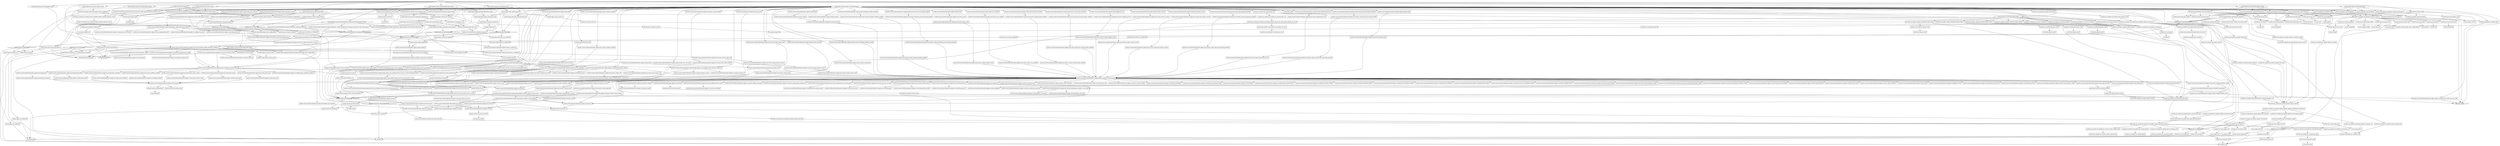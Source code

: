 digraph {
	compound = "true"
	newrank = "true"
	subgraph "root" {
		"[root] module.argo.data.google_client_config.default" [label = "module.argo.data.google_client_config.default", shape = "box"]
		"[root] module.argo.google_monitoring_uptime_check_config.https" [label = "module.argo.google_monitoring_uptime_check_config.https", shape = "box"]
		"[root] module.argo.helm_release.argo-cd" [label = "module.argo.helm_release.argo-cd", shape = "box"]
		"[root] module.argo.helm_release.argocd-rollouts" [label = "module.argo.helm_release.argocd-rollouts", shape = "box"]
		"[root] module.argo.kubernetes_namespace.argocd" [label = "module.argo.kubernetes_namespace.argocd", shape = "box"]
		"[root] module.argo.null_resource.argocd-ingress" [label = "module.argo.null_resource.argocd-ingress", shape = "box"]
		"[root] module.argo.null_resource.demo-application-argocd" [label = "module.argo.null_resource.demo-application-argocd", shape = "box"]
		"[root] module.argo.null_resource.get-kubectl" [label = "module.argo.null_resource.get-kubectl", shape = "box"]
		"[root] module.argo.null_resource.namespace_dependency" [label = "module.argo.null_resource.namespace_dependency", shape = "box"]
		"[root] module.argo.provider.google" [label = "module.argo.provider.google", shape = "diamond"]
		"[root] module.argo.provider.helm" [label = "module.argo.provider.helm", shape = "diamond"]
		"[root] module.argo.provider.kubernetes" [label = "module.argo.provider.kubernetes", shape = "diamond"]
		"[root] module.argo.var.argocd_ingress" [label = "module.argo.var.argocd_ingress", shape = "note"]
		"[root] module.argo.var.argocd_namespace" [label = "module.argo.var.argocd_namespace", shape = "note"]
		"[root] module.argo.var.cluster_ca_certificate" [label = "module.argo.var.cluster_ca_certificate", shape = "note"]
		"[root] module.argo.var.cluster_endpoint" [label = "module.argo.var.cluster_endpoint", shape = "note"]
		"[root] module.argo.var.cluster_name" [label = "module.argo.var.cluster_name", shape = "note"]
		"[root] module.argo.var.credentials" [label = "module.argo.var.credentials", shape = "note"]
		"[root] module.argo.var.demo_app" [label = "module.argo.var.demo_app", shape = "note"]
		"[root] module.argo.var.namespace_uid" [label = "module.argo.var.namespace_uid", shape = "note"]
		"[root] module.argo.var.project_id" [label = "module.argo.var.project_id", shape = "note"]
		"[root] module.argo.var.region" [label = "module.argo.var.region", shape = "note"]
		"[root] module.cluster.data.google_client_config.default" [label = "module.cluster.data.google_client_config.default", shape = "box"]
		"[root] module.cluster.google_project_iam_member.terraform" [label = "module.cluster.google_project_iam_member.terraform", shape = "box"]
		"[root] module.cluster.google_project_service.container" [label = "module.cluster.google_project_service.container", shape = "box"]
		"[root] module.cluster.google_project_service.logging" [label = "module.cluster.google_project_service.logging", shape = "box"]
		"[root] module.cluster.google_project_service.monitoring" [label = "module.cluster.google_project_service.monitoring", shape = "box"]
		"[root] module.cluster.google_service_account.terraform" [label = "module.cluster.google_service_account.terraform", shape = "box"]
		"[root] module.cluster.kubernetes_namespace.app-prod" [label = "module.cluster.kubernetes_namespace.app-prod", shape = "box"]
		"[root] module.cluster.kubernetes_namespace.app-testing" [label = "module.cluster.kubernetes_namespace.app-testing", shape = "box"]
		"[root] module.cluster.kubernetes_secret.secrets" [label = "module.cluster.kubernetes_secret.secrets", shape = "box"]
		"[root] module.cluster.local.istio_auth" [label = "module.cluster.local.istio_auth", shape = "note"]
		"[root] module.cluster.local.istio_injection" [label = "module.cluster.local.istio_injection", shape = "note"]
		"[root] module.cluster.local.terraform_sa" [label = "module.cluster.local.terraform_sa", shape = "note"]
		"[root] module.cluster.module.kubernetes-engine.data.google_client_config.default" [label = "module.cluster.module.kubernetes-engine.data.google_client_config.default", shape = "box"]
		"[root] module.cluster.module.kubernetes-engine.data.google_compute_subnetwork.gke_subnetwork" [label = "module.cluster.module.kubernetes-engine.data.google_compute_subnetwork.gke_subnetwork", shape = "box"]
		"[root] module.cluster.module.kubernetes-engine.data.google_compute_zones.available" [label = "module.cluster.module.kubernetes-engine.data.google_compute_zones.available", shape = "box"]
		"[root] module.cluster.module.kubernetes-engine.data.google_container_engine_versions.region" [label = "module.cluster.module.kubernetes-engine.data.google_container_engine_versions.region", shape = "box"]
		"[root] module.cluster.module.kubernetes-engine.data.google_container_engine_versions.zone" [label = "module.cluster.module.kubernetes-engine.data.google_container_engine_versions.zone", shape = "box"]
		"[root] module.cluster.module.kubernetes-engine.google_compute_firewall.intra_egress" [label = "module.cluster.module.kubernetes-engine.google_compute_firewall.intra_egress", shape = "box"]
		"[root] module.cluster.module.kubernetes-engine.google_compute_firewall.master_webhooks" [label = "module.cluster.module.kubernetes-engine.google_compute_firewall.master_webhooks", shape = "box"]
		"[root] module.cluster.module.kubernetes-engine.google_container_cluster.primary" [label = "module.cluster.module.kubernetes-engine.google_container_cluster.primary", shape = "box"]
		"[root] module.cluster.module.kubernetes-engine.google_container_node_pool.pools" [label = "module.cluster.module.kubernetes-engine.google_container_node_pool.pools", shape = "box"]
		"[root] module.cluster.module.kubernetes-engine.google_project_iam_member.cluster_service_account-gcr" [label = "module.cluster.module.kubernetes-engine.google_project_iam_member.cluster_service_account-gcr", shape = "box"]
		"[root] module.cluster.module.kubernetes-engine.google_project_iam_member.cluster_service_account-log_writer" [label = "module.cluster.module.kubernetes-engine.google_project_iam_member.cluster_service_account-log_writer", shape = "box"]
		"[root] module.cluster.module.kubernetes-engine.google_project_iam_member.cluster_service_account-metric_writer" [label = "module.cluster.module.kubernetes-engine.google_project_iam_member.cluster_service_account-metric_writer", shape = "box"]
		"[root] module.cluster.module.kubernetes-engine.google_project_iam_member.cluster_service_account-monitoring_viewer" [label = "module.cluster.module.kubernetes-engine.google_project_iam_member.cluster_service_account-monitoring_viewer", shape = "box"]
		"[root] module.cluster.module.kubernetes-engine.google_project_iam_member.cluster_service_account-resourceMetadata-writer" [label = "module.cluster.module.kubernetes-engine.google_project_iam_member.cluster_service_account-resourceMetadata-writer", shape = "box"]
		"[root] module.cluster.module.kubernetes-engine.google_service_account.cluster_service_account" [label = "module.cluster.module.kubernetes-engine.google_service_account.cluster_service_account", shape = "box"]
		"[root] module.cluster.module.kubernetes-engine.kubernetes_config_map.ip-masq-agent" [label = "module.cluster.module.kubernetes-engine.kubernetes_config_map.ip-masq-agent", shape = "box"]
		"[root] module.cluster.module.kubernetes-engine.kubernetes_config_map.kube-dns" [label = "module.cluster.module.kubernetes-engine.kubernetes_config_map.kube-dns", shape = "box"]
		"[root] module.cluster.module.kubernetes-engine.kubernetes_config_map.kube-dns-upstream-nameservers-and-stub-domains" [label = "module.cluster.module.kubernetes-engine.kubernetes_config_map.kube-dns-upstream-nameservers-and-stub-domains", shape = "box"]
		"[root] module.cluster.module.kubernetes-engine.kubernetes_config_map.kube-dns-upstream-namservers" [label = "module.cluster.module.kubernetes-engine.kubernetes_config_map.kube-dns-upstream-namservers", shape = "box"]
		"[root] module.cluster.module.kubernetes-engine.local.autoscalling_resource_limits" [label = "module.cluster.module.kubernetes-engine.local.autoscalling_resource_limits", shape = "note"]
		"[root] module.cluster.module.kubernetes-engine.local.cluster_alias_ranges_cidr" [label = "module.cluster.module.kubernetes-engine.local.cluster_alias_ranges_cidr", shape = "note"]
		"[root] module.cluster.module.kubernetes-engine.local.cluster_authenticator_security_group" [label = "module.cluster.module.kubernetes-engine.local.cluster_authenticator_security_group", shape = "note"]
		"[root] module.cluster.module.kubernetes-engine.local.cluster_ca_certificate" [label = "module.cluster.module.kubernetes-engine.local.cluster_ca_certificate", shape = "note"]
		"[root] module.cluster.module.kubernetes-engine.local.cluster_cloudrun_config" [label = "module.cluster.module.kubernetes-engine.local.cluster_cloudrun_config", shape = "note"]
		"[root] module.cluster.module.kubernetes-engine.local.cluster_cloudrun_enabled" [label = "module.cluster.module.kubernetes-engine.local.cluster_cloudrun_enabled", shape = "note"]
		"[root] module.cluster.module.kubernetes-engine.local.cluster_dns_cache_enabled" [label = "module.cluster.module.kubernetes-engine.local.cluster_dns_cache_enabled", shape = "note"]
		"[root] module.cluster.module.kubernetes-engine.local.cluster_endpoint" [label = "module.cluster.module.kubernetes-engine.local.cluster_endpoint", shape = "note"]
		"[root] module.cluster.module.kubernetes-engine.local.cluster_endpoint_for_nodes" [label = "module.cluster.module.kubernetes-engine.local.cluster_endpoint_for_nodes", shape = "note"]
		"[root] module.cluster.module.kubernetes-engine.local.cluster_gce_pd_csi_config" [label = "module.cluster.module.kubernetes-engine.local.cluster_gce_pd_csi_config", shape = "note"]
		"[root] module.cluster.module.kubernetes-engine.local.cluster_horizontal_pod_autoscaling_enabled" [label = "module.cluster.module.kubernetes-engine.local.cluster_horizontal_pod_autoscaling_enabled", shape = "note"]
		"[root] module.cluster.module.kubernetes-engine.local.cluster_http_load_balancing_enabled" [label = "module.cluster.module.kubernetes-engine.local.cluster_http_load_balancing_enabled", shape = "note"]
		"[root] module.cluster.module.kubernetes-engine.local.cluster_intranode_visibility_enabled" [label = "module.cluster.module.kubernetes-engine.local.cluster_intranode_visibility_enabled", shape = "note"]
		"[root] module.cluster.module.kubernetes-engine.local.cluster_istio_enabled" [label = "module.cluster.module.kubernetes-engine.local.cluster_istio_enabled", shape = "note"]
		"[root] module.cluster.module.kubernetes-engine.local.cluster_location" [label = "module.cluster.module.kubernetes-engine.local.cluster_location", shape = "note"]
		"[root] module.cluster.module.kubernetes-engine.local.cluster_logging_service" [label = "module.cluster.module.kubernetes-engine.local.cluster_logging_service", shape = "note"]
		"[root] module.cluster.module.kubernetes-engine.local.cluster_maintenance_window_is_daily" [label = "module.cluster.module.kubernetes-engine.local.cluster_maintenance_window_is_daily", shape = "note"]
		"[root] module.cluster.module.kubernetes-engine.local.cluster_maintenance_window_is_recurring" [label = "module.cluster.module.kubernetes-engine.local.cluster_maintenance_window_is_recurring", shape = "note"]
		"[root] module.cluster.module.kubernetes-engine.local.cluster_master_auth_list_layer1" [label = "module.cluster.module.kubernetes-engine.local.cluster_master_auth_list_layer1", shape = "note"]
		"[root] module.cluster.module.kubernetes-engine.local.cluster_master_auth_list_layer2" [label = "module.cluster.module.kubernetes-engine.local.cluster_master_auth_list_layer2", shape = "note"]
		"[root] module.cluster.module.kubernetes-engine.local.cluster_master_auth_map" [label = "module.cluster.module.kubernetes-engine.local.cluster_master_auth_map", shape = "note"]
		"[root] module.cluster.module.kubernetes-engine.local.cluster_master_version" [label = "module.cluster.module.kubernetes-engine.local.cluster_master_version", shape = "note"]
		"[root] module.cluster.module.kubernetes-engine.local.cluster_min_master_version" [label = "module.cluster.module.kubernetes-engine.local.cluster_min_master_version", shape = "note"]
		"[root] module.cluster.module.kubernetes-engine.local.cluster_monitoring_service" [label = "module.cluster.module.kubernetes-engine.local.cluster_monitoring_service", shape = "note"]
		"[root] module.cluster.module.kubernetes-engine.local.cluster_name" [label = "module.cluster.module.kubernetes-engine.local.cluster_name", shape = "note"]
		"[root] module.cluster.module.kubernetes-engine.local.cluster_network_policy" [label = "module.cluster.module.kubernetes-engine.local.cluster_network_policy", shape = "note"]
		"[root] module.cluster.module.kubernetes-engine.local.cluster_network_policy_enabled" [label = "module.cluster.module.kubernetes-engine.local.cluster_network_policy_enabled", shape = "note"]
		"[root] module.cluster.module.kubernetes-engine.local.cluster_network_tag" [label = "module.cluster.module.kubernetes-engine.local.cluster_network_tag", shape = "note"]
		"[root] module.cluster.module.kubernetes-engine.local.cluster_node_metadata_config" [label = "module.cluster.module.kubernetes-engine.local.cluster_node_metadata_config", shape = "note"]
		"[root] module.cluster.module.kubernetes-engine.local.cluster_node_pools_names" [label = "module.cluster.module.kubernetes-engine.local.cluster_node_pools_names", shape = "note"]
		"[root] module.cluster.module.kubernetes-engine.local.cluster_node_pools_versions" [label = "module.cluster.module.kubernetes-engine.local.cluster_node_pools_versions", shape = "note"]
		"[root] module.cluster.module.kubernetes-engine.local.cluster_output_horizontal_pod_autoscaling_enabled" [label = "module.cluster.module.kubernetes-engine.local.cluster_output_horizontal_pod_autoscaling_enabled", shape = "note"]
		"[root] module.cluster.module.kubernetes-engine.local.cluster_output_http_load_balancing_enabled" [label = "module.cluster.module.kubernetes-engine.local.cluster_output_http_load_balancing_enabled", shape = "note"]
		"[root] module.cluster.module.kubernetes-engine.local.cluster_output_intranode_visbility_enabled" [label = "module.cluster.module.kubernetes-engine.local.cluster_output_intranode_visbility_enabled", shape = "note"]
		"[root] module.cluster.module.kubernetes-engine.local.cluster_output_istio_disabled" [label = "module.cluster.module.kubernetes-engine.local.cluster_output_istio_disabled", shape = "note"]
		"[root] module.cluster.module.kubernetes-engine.local.cluster_output_logging_service" [label = "module.cluster.module.kubernetes-engine.local.cluster_output_logging_service", shape = "note"]
		"[root] module.cluster.module.kubernetes-engine.local.cluster_output_master_auth" [label = "module.cluster.module.kubernetes-engine.local.cluster_output_master_auth", shape = "note"]
		"[root] module.cluster.module.kubernetes-engine.local.cluster_output_master_version" [label = "module.cluster.module.kubernetes-engine.local.cluster_output_master_version", shape = "note"]
		"[root] module.cluster.module.kubernetes-engine.local.cluster_output_min_master_version" [label = "module.cluster.module.kubernetes-engine.local.cluster_output_min_master_version", shape = "note"]
		"[root] module.cluster.module.kubernetes-engine.local.cluster_output_monitoring_service" [label = "module.cluster.module.kubernetes-engine.local.cluster_output_monitoring_service", shape = "note"]
		"[root] module.cluster.module.kubernetes-engine.local.cluster_output_name" [label = "module.cluster.module.kubernetes-engine.local.cluster_output_name", shape = "note"]
		"[root] module.cluster.module.kubernetes-engine.local.cluster_output_network_policy_enabled" [label = "module.cluster.module.kubernetes-engine.local.cluster_output_network_policy_enabled", shape = "note"]
		"[root] module.cluster.module.kubernetes-engine.local.cluster_output_node_pools_names" [label = "module.cluster.module.kubernetes-engine.local.cluster_output_node_pools_names", shape = "note"]
		"[root] module.cluster.module.kubernetes-engine.local.cluster_output_node_pools_versions" [label = "module.cluster.module.kubernetes-engine.local.cluster_output_node_pools_versions", shape = "note"]
		"[root] module.cluster.module.kubernetes-engine.local.cluster_output_pod_security_policy_enabled" [label = "module.cluster.module.kubernetes-engine.local.cluster_output_pod_security_policy_enabled", shape = "note"]
		"[root] module.cluster.module.kubernetes-engine.local.cluster_output_regional_zones" [label = "module.cluster.module.kubernetes-engine.local.cluster_output_regional_zones", shape = "note"]
		"[root] module.cluster.module.kubernetes-engine.local.cluster_output_vertical_pod_autoscaling_enabled" [label = "module.cluster.module.kubernetes-engine.local.cluster_output_vertical_pod_autoscaling_enabled", shape = "note"]
		"[root] module.cluster.module.kubernetes-engine.local.cluster_output_zonal_zones" [label = "module.cluster.module.kubernetes-engine.local.cluster_output_zonal_zones", shape = "note"]
		"[root] module.cluster.module.kubernetes-engine.local.cluster_output_zones" [label = "module.cluster.module.kubernetes-engine.local.cluster_output_zones", shape = "note"]
		"[root] module.cluster.module.kubernetes-engine.local.cluster_peering_name" [label = "module.cluster.module.kubernetes-engine.local.cluster_peering_name", shape = "note"]
		"[root] module.cluster.module.kubernetes-engine.local.cluster_pod_security_policy_enabled" [label = "module.cluster.module.kubernetes-engine.local.cluster_pod_security_policy_enabled", shape = "note"]
		"[root] module.cluster.module.kubernetes-engine.local.cluster_region" [label = "module.cluster.module.kubernetes-engine.local.cluster_region", shape = "note"]
		"[root] module.cluster.module.kubernetes-engine.local.cluster_sandbox_enabled" [label = "module.cluster.module.kubernetes-engine.local.cluster_sandbox_enabled", shape = "note"]
		"[root] module.cluster.module.kubernetes-engine.local.cluster_subnet_cidr" [label = "module.cluster.module.kubernetes-engine.local.cluster_subnet_cidr", shape = "note"]
		"[root] module.cluster.module.kubernetes-engine.local.cluster_type" [label = "module.cluster.module.kubernetes-engine.local.cluster_type", shape = "note"]
		"[root] module.cluster.module.kubernetes-engine.local.cluster_vertical_pod_autoscaling_enabled" [label = "module.cluster.module.kubernetes-engine.local.cluster_vertical_pod_autoscaling_enabled", shape = "note"]
		"[root] module.cluster.module.kubernetes-engine.local.cluster_workload_identity_config" [label = "module.cluster.module.kubernetes-engine.local.cluster_workload_identity_config", shape = "note"]
		"[root] module.cluster.module.kubernetes-engine.local.cluster_zones" [label = "module.cluster.module.kubernetes-engine.local.cluster_zones", shape = "note"]
		"[root] module.cluster.module.kubernetes-engine.local.custom_kube_dns_config" [label = "module.cluster.module.kubernetes-engine.local.custom_kube_dns_config", shape = "note"]
		"[root] module.cluster.module.kubernetes-engine.local.default_auto_upgrade" [label = "module.cluster.module.kubernetes-engine.local.default_auto_upgrade", shape = "note"]
		"[root] module.cluster.module.kubernetes-engine.local.location" [label = "module.cluster.module.kubernetes-engine.local.location", shape = "note"]
		"[root] module.cluster.module.kubernetes-engine.local.master_authorized_networks_config" [label = "module.cluster.module.kubernetes-engine.local.master_authorized_networks_config", shape = "note"]
		"[root] module.cluster.module.kubernetes-engine.local.master_version" [label = "module.cluster.module.kubernetes-engine.local.master_version", shape = "note"]
		"[root] module.cluster.module.kubernetes-engine.local.master_version_regional" [label = "module.cluster.module.kubernetes-engine.local.master_version_regional", shape = "note"]
		"[root] module.cluster.module.kubernetes-engine.local.master_version_zonal" [label = "module.cluster.module.kubernetes-engine.local.master_version_zonal", shape = "note"]
		"[root] module.cluster.module.kubernetes-engine.local.network_project_id" [label = "module.cluster.module.kubernetes-engine.local.network_project_id", shape = "note"]
		"[root] module.cluster.module.kubernetes-engine.local.node_locations" [label = "module.cluster.module.kubernetes-engine.local.node_locations", shape = "note"]
		"[root] module.cluster.module.kubernetes-engine.local.node_pool_names" [label = "module.cluster.module.kubernetes-engine.local.node_pool_names", shape = "note"]
		"[root] module.cluster.module.kubernetes-engine.local.node_pools" [label = "module.cluster.module.kubernetes-engine.local.node_pools", shape = "note"]
		"[root] module.cluster.module.kubernetes-engine.local.node_pools_labels" [label = "module.cluster.module.kubernetes-engine.local.node_pools_labels", shape = "note"]
		"[root] module.cluster.module.kubernetes-engine.local.node_pools_metadata" [label = "module.cluster.module.kubernetes-engine.local.node_pools_metadata", shape = "note"]
		"[root] module.cluster.module.kubernetes-engine.local.node_pools_oauth_scopes" [label = "module.cluster.module.kubernetes-engine.local.node_pools_oauth_scopes", shape = "note"]
		"[root] module.cluster.module.kubernetes-engine.local.node_pools_tags" [label = "module.cluster.module.kubernetes-engine.local.node_pools_tags", shape = "note"]
		"[root] module.cluster.module.kubernetes-engine.local.node_pools_taints" [label = "module.cluster.module.kubernetes-engine.local.node_pools_taints", shape = "note"]
		"[root] module.cluster.module.kubernetes-engine.local.region" [label = "module.cluster.module.kubernetes-engine.local.region", shape = "note"]
		"[root] module.cluster.module.kubernetes-engine.local.release_channel" [label = "module.cluster.module.kubernetes-engine.local.release_channel", shape = "note"]
		"[root] module.cluster.module.kubernetes-engine.local.service_account" [label = "module.cluster.module.kubernetes-engine.local.service_account", shape = "note"]
		"[root] module.cluster.module.kubernetes-engine.local.service_account_list" [label = "module.cluster.module.kubernetes-engine.local.service_account_list", shape = "note"]
		"[root] module.cluster.module.kubernetes-engine.local.upstream_nameservers_config" [label = "module.cluster.module.kubernetes-engine.local.upstream_nameservers_config", shape = "note"]
		"[root] module.cluster.module.kubernetes-engine.local.zone_count" [label = "module.cluster.module.kubernetes-engine.local.zone_count", shape = "note"]
		"[root] module.cluster.module.kubernetes-engine.null_resource.delete_default_kube_dns_configmap" [label = "module.cluster.module.kubernetes-engine.null_resource.delete_default_kube_dns_configmap", shape = "box"]
		"[root] module.cluster.module.kubernetes-engine.null_resource.wait_for_cluster" [label = "module.cluster.module.kubernetes-engine.null_resource.wait_for_cluster", shape = "box"]
		"[root] module.cluster.module.kubernetes-engine.output.ca_certificate" [label = "module.cluster.module.kubernetes-engine.output.ca_certificate", shape = "note"]
		"[root] module.cluster.module.kubernetes-engine.output.cloudrun_enabled" [label = "module.cluster.module.kubernetes-engine.output.cloudrun_enabled", shape = "note"]
		"[root] module.cluster.module.kubernetes-engine.output.dns_cache_enabled" [label = "module.cluster.module.kubernetes-engine.output.dns_cache_enabled", shape = "note"]
		"[root] module.cluster.module.kubernetes-engine.output.endpoint" [label = "module.cluster.module.kubernetes-engine.output.endpoint", shape = "note"]
		"[root] module.cluster.module.kubernetes-engine.output.horizontal_pod_autoscaling_enabled" [label = "module.cluster.module.kubernetes-engine.output.horizontal_pod_autoscaling_enabled", shape = "note"]
		"[root] module.cluster.module.kubernetes-engine.output.http_load_balancing_enabled" [label = "module.cluster.module.kubernetes-engine.output.http_load_balancing_enabled", shape = "note"]
		"[root] module.cluster.module.kubernetes-engine.output.identity_namespace" [label = "module.cluster.module.kubernetes-engine.output.identity_namespace", shape = "note"]
		"[root] module.cluster.module.kubernetes-engine.output.intranode_visibility_enabled" [label = "module.cluster.module.kubernetes-engine.output.intranode_visibility_enabled", shape = "note"]
		"[root] module.cluster.module.kubernetes-engine.output.istio_enabled" [label = "module.cluster.module.kubernetes-engine.output.istio_enabled", shape = "note"]
		"[root] module.cluster.module.kubernetes-engine.output.location" [label = "module.cluster.module.kubernetes-engine.output.location", shape = "note"]
		"[root] module.cluster.module.kubernetes-engine.output.logging_service" [label = "module.cluster.module.kubernetes-engine.output.logging_service", shape = "note"]
		"[root] module.cluster.module.kubernetes-engine.output.master_authorized_networks_config" [label = "module.cluster.module.kubernetes-engine.output.master_authorized_networks_config", shape = "note"]
		"[root] module.cluster.module.kubernetes-engine.output.master_ipv4_cidr_block" [label = "module.cluster.module.kubernetes-engine.output.master_ipv4_cidr_block", shape = "note"]
		"[root] module.cluster.module.kubernetes-engine.output.master_version" [label = "module.cluster.module.kubernetes-engine.output.master_version", shape = "note"]
		"[root] module.cluster.module.kubernetes-engine.output.min_master_version" [label = "module.cluster.module.kubernetes-engine.output.min_master_version", shape = "note"]
		"[root] module.cluster.module.kubernetes-engine.output.monitoring_service" [label = "module.cluster.module.kubernetes-engine.output.monitoring_service", shape = "note"]
		"[root] module.cluster.module.kubernetes-engine.output.name" [label = "module.cluster.module.kubernetes-engine.output.name", shape = "note"]
		"[root] module.cluster.module.kubernetes-engine.output.network_policy_enabled" [label = "module.cluster.module.kubernetes-engine.output.network_policy_enabled", shape = "note"]
		"[root] module.cluster.module.kubernetes-engine.output.node_pools_names" [label = "module.cluster.module.kubernetes-engine.output.node_pools_names", shape = "note"]
		"[root] module.cluster.module.kubernetes-engine.output.node_pools_versions" [label = "module.cluster.module.kubernetes-engine.output.node_pools_versions", shape = "note"]
		"[root] module.cluster.module.kubernetes-engine.output.peering_name" [label = "module.cluster.module.kubernetes-engine.output.peering_name", shape = "note"]
		"[root] module.cluster.module.kubernetes-engine.output.pod_security_policy_enabled" [label = "module.cluster.module.kubernetes-engine.output.pod_security_policy_enabled", shape = "note"]
		"[root] module.cluster.module.kubernetes-engine.output.region" [label = "module.cluster.module.kubernetes-engine.output.region", shape = "note"]
		"[root] module.cluster.module.kubernetes-engine.output.release_channel" [label = "module.cluster.module.kubernetes-engine.output.release_channel", shape = "note"]
		"[root] module.cluster.module.kubernetes-engine.output.service_account" [label = "module.cluster.module.kubernetes-engine.output.service_account", shape = "note"]
		"[root] module.cluster.module.kubernetes-engine.output.type" [label = "module.cluster.module.kubernetes-engine.output.type", shape = "note"]
		"[root] module.cluster.module.kubernetes-engine.output.vertical_pod_autoscaling_enabled" [label = "module.cluster.module.kubernetes-engine.output.vertical_pod_autoscaling_enabled", shape = "note"]
		"[root] module.cluster.module.kubernetes-engine.output.zones" [label = "module.cluster.module.kubernetes-engine.output.zones", shape = "note"]
		"[root] module.cluster.module.kubernetes-engine.provider.kubernetes" [label = "module.cluster.module.kubernetes-engine.provider.kubernetes", shape = "diamond"]
		"[root] module.cluster.module.kubernetes-engine.random_shuffle.available_zones" [label = "module.cluster.module.kubernetes-engine.random_shuffle.available_zones", shape = "box"]
		"[root] module.cluster.module.kubernetes-engine.random_string.cluster_service_account_suffix" [label = "module.cluster.module.kubernetes-engine.random_string.cluster_service_account_suffix", shape = "box"]
		"[root] module.cluster.module.kubernetes-engine.var.add_cluster_firewall_rules" [label = "module.cluster.module.kubernetes-engine.var.add_cluster_firewall_rules", shape = "note"]
		"[root] module.cluster.module.kubernetes-engine.var.authenticator_security_group" [label = "module.cluster.module.kubernetes-engine.var.authenticator_security_group", shape = "note"]
		"[root] module.cluster.module.kubernetes-engine.var.basic_auth_password" [label = "module.cluster.module.kubernetes-engine.var.basic_auth_password", shape = "note"]
		"[root] module.cluster.module.kubernetes-engine.var.basic_auth_username" [label = "module.cluster.module.kubernetes-engine.var.basic_auth_username", shape = "note"]
		"[root] module.cluster.module.kubernetes-engine.var.cloudrun" [label = "module.cluster.module.kubernetes-engine.var.cloudrun", shape = "note"]
		"[root] module.cluster.module.kubernetes-engine.var.cluster_autoscaling" [label = "module.cluster.module.kubernetes-engine.var.cluster_autoscaling", shape = "note"]
		"[root] module.cluster.module.kubernetes-engine.var.cluster_ipv4_cidr" [label = "module.cluster.module.kubernetes-engine.var.cluster_ipv4_cidr", shape = "note"]
		"[root] module.cluster.module.kubernetes-engine.var.cluster_resource_labels" [label = "module.cluster.module.kubernetes-engine.var.cluster_resource_labels", shape = "note"]
		"[root] module.cluster.module.kubernetes-engine.var.configure_ip_masq" [label = "module.cluster.module.kubernetes-engine.var.configure_ip_masq", shape = "note"]
		"[root] module.cluster.module.kubernetes-engine.var.create_service_account" [label = "module.cluster.module.kubernetes-engine.var.create_service_account", shape = "note"]
		"[root] module.cluster.module.kubernetes-engine.var.database_encryption" [label = "module.cluster.module.kubernetes-engine.var.database_encryption", shape = "note"]
		"[root] module.cluster.module.kubernetes-engine.var.default_max_pods_per_node" [label = "module.cluster.module.kubernetes-engine.var.default_max_pods_per_node", shape = "note"]
		"[root] module.cluster.module.kubernetes-engine.var.deploy_using_private_endpoint" [label = "module.cluster.module.kubernetes-engine.var.deploy_using_private_endpoint", shape = "note"]
		"[root] module.cluster.module.kubernetes-engine.var.description" [label = "module.cluster.module.kubernetes-engine.var.description", shape = "note"]
		"[root] module.cluster.module.kubernetes-engine.var.disable_legacy_metadata_endpoints" [label = "module.cluster.module.kubernetes-engine.var.disable_legacy_metadata_endpoints", shape = "note"]
		"[root] module.cluster.module.kubernetes-engine.var.dns_cache" [label = "module.cluster.module.kubernetes-engine.var.dns_cache", shape = "note"]
		"[root] module.cluster.module.kubernetes-engine.var.enable_binary_authorization" [label = "module.cluster.module.kubernetes-engine.var.enable_binary_authorization", shape = "note"]
		"[root] module.cluster.module.kubernetes-engine.var.enable_intranode_visibility" [label = "module.cluster.module.kubernetes-engine.var.enable_intranode_visibility", shape = "note"]
		"[root] module.cluster.module.kubernetes-engine.var.enable_kubernetes_alpha" [label = "module.cluster.module.kubernetes-engine.var.enable_kubernetes_alpha", shape = "note"]
		"[root] module.cluster.module.kubernetes-engine.var.enable_network_egress_export" [label = "module.cluster.module.kubernetes-engine.var.enable_network_egress_export", shape = "note"]
		"[root] module.cluster.module.kubernetes-engine.var.enable_private_endpoint" [label = "module.cluster.module.kubernetes-engine.var.enable_private_endpoint", shape = "note"]
		"[root] module.cluster.module.kubernetes-engine.var.enable_private_nodes" [label = "module.cluster.module.kubernetes-engine.var.enable_private_nodes", shape = "note"]
		"[root] module.cluster.module.kubernetes-engine.var.enable_resource_consumption_export" [label = "module.cluster.module.kubernetes-engine.var.enable_resource_consumption_export", shape = "note"]
		"[root] module.cluster.module.kubernetes-engine.var.enable_shielded_nodes" [label = "module.cluster.module.kubernetes-engine.var.enable_shielded_nodes", shape = "note"]
		"[root] module.cluster.module.kubernetes-engine.var.enable_vertical_pod_autoscaling" [label = "module.cluster.module.kubernetes-engine.var.enable_vertical_pod_autoscaling", shape = "note"]
		"[root] module.cluster.module.kubernetes-engine.var.firewall_inbound_ports" [label = "module.cluster.module.kubernetes-engine.var.firewall_inbound_ports", shape = "note"]
		"[root] module.cluster.module.kubernetes-engine.var.firewall_priority" [label = "module.cluster.module.kubernetes-engine.var.firewall_priority", shape = "note"]
		"[root] module.cluster.module.kubernetes-engine.var.gce_pd_csi_driver" [label = "module.cluster.module.kubernetes-engine.var.gce_pd_csi_driver", shape = "note"]
		"[root] module.cluster.module.kubernetes-engine.var.grant_registry_access" [label = "module.cluster.module.kubernetes-engine.var.grant_registry_access", shape = "note"]
		"[root] module.cluster.module.kubernetes-engine.var.horizontal_pod_autoscaling" [label = "module.cluster.module.kubernetes-engine.var.horizontal_pod_autoscaling", shape = "note"]
		"[root] module.cluster.module.kubernetes-engine.var.http_load_balancing" [label = "module.cluster.module.kubernetes-engine.var.http_load_balancing", shape = "note"]
		"[root] module.cluster.module.kubernetes-engine.var.identity_namespace" [label = "module.cluster.module.kubernetes-engine.var.identity_namespace", shape = "note"]
		"[root] module.cluster.module.kubernetes-engine.var.initial_node_count" [label = "module.cluster.module.kubernetes-engine.var.initial_node_count", shape = "note"]
		"[root] module.cluster.module.kubernetes-engine.var.ip_masq_link_local" [label = "module.cluster.module.kubernetes-engine.var.ip_masq_link_local", shape = "note"]
		"[root] module.cluster.module.kubernetes-engine.var.ip_masq_resync_interval" [label = "module.cluster.module.kubernetes-engine.var.ip_masq_resync_interval", shape = "note"]
		"[root] module.cluster.module.kubernetes-engine.var.ip_range_pods" [label = "module.cluster.module.kubernetes-engine.var.ip_range_pods", shape = "note"]
		"[root] module.cluster.module.kubernetes-engine.var.ip_range_services" [label = "module.cluster.module.kubernetes-engine.var.ip_range_services", shape = "note"]
		"[root] module.cluster.module.kubernetes-engine.var.issue_client_certificate" [label = "module.cluster.module.kubernetes-engine.var.issue_client_certificate", shape = "note"]
		"[root] module.cluster.module.kubernetes-engine.var.istio" [label = "module.cluster.module.kubernetes-engine.var.istio", shape = "note"]
		"[root] module.cluster.module.kubernetes-engine.var.istio_auth" [label = "module.cluster.module.kubernetes-engine.var.istio_auth", shape = "note"]
		"[root] module.cluster.module.kubernetes-engine.var.kubernetes_version" [label = "module.cluster.module.kubernetes-engine.var.kubernetes_version", shape = "note"]
		"[root] module.cluster.module.kubernetes-engine.var.logging_service" [label = "module.cluster.module.kubernetes-engine.var.logging_service", shape = "note"]
		"[root] module.cluster.module.kubernetes-engine.var.maintenance_end_time" [label = "module.cluster.module.kubernetes-engine.var.maintenance_end_time", shape = "note"]
		"[root] module.cluster.module.kubernetes-engine.var.maintenance_recurrence" [label = "module.cluster.module.kubernetes-engine.var.maintenance_recurrence", shape = "note"]
		"[root] module.cluster.module.kubernetes-engine.var.maintenance_start_time" [label = "module.cluster.module.kubernetes-engine.var.maintenance_start_time", shape = "note"]
		"[root] module.cluster.module.kubernetes-engine.var.master_authorized_networks" [label = "module.cluster.module.kubernetes-engine.var.master_authorized_networks", shape = "note"]
		"[root] module.cluster.module.kubernetes-engine.var.master_ipv4_cidr_block" [label = "module.cluster.module.kubernetes-engine.var.master_ipv4_cidr_block", shape = "note"]
		"[root] module.cluster.module.kubernetes-engine.var.monitoring_service" [label = "module.cluster.module.kubernetes-engine.var.monitoring_service", shape = "note"]
		"[root] module.cluster.module.kubernetes-engine.var.name" [label = "module.cluster.module.kubernetes-engine.var.name", shape = "note"]
		"[root] module.cluster.module.kubernetes-engine.var.network" [label = "module.cluster.module.kubernetes-engine.var.network", shape = "note"]
		"[root] module.cluster.module.kubernetes-engine.var.network_policy" [label = "module.cluster.module.kubernetes-engine.var.network_policy", shape = "note"]
		"[root] module.cluster.module.kubernetes-engine.var.network_policy_provider" [label = "module.cluster.module.kubernetes-engine.var.network_policy_provider", shape = "note"]
		"[root] module.cluster.module.kubernetes-engine.var.network_project_id" [label = "module.cluster.module.kubernetes-engine.var.network_project_id", shape = "note"]
		"[root] module.cluster.module.kubernetes-engine.var.node_metadata" [label = "module.cluster.module.kubernetes-engine.var.node_metadata", shape = "note"]
		"[root] module.cluster.module.kubernetes-engine.var.node_pools" [label = "module.cluster.module.kubernetes-engine.var.node_pools", shape = "note"]
		"[root] module.cluster.module.kubernetes-engine.var.node_pools_labels" [label = "module.cluster.module.kubernetes-engine.var.node_pools_labels", shape = "note"]
		"[root] module.cluster.module.kubernetes-engine.var.node_pools_metadata" [label = "module.cluster.module.kubernetes-engine.var.node_pools_metadata", shape = "note"]
		"[root] module.cluster.module.kubernetes-engine.var.node_pools_oauth_scopes" [label = "module.cluster.module.kubernetes-engine.var.node_pools_oauth_scopes", shape = "note"]
		"[root] module.cluster.module.kubernetes-engine.var.node_pools_tags" [label = "module.cluster.module.kubernetes-engine.var.node_pools_tags", shape = "note"]
		"[root] module.cluster.module.kubernetes-engine.var.node_pools_taints" [label = "module.cluster.module.kubernetes-engine.var.node_pools_taints", shape = "note"]
		"[root] module.cluster.module.kubernetes-engine.var.non_masquerade_cidrs" [label = "module.cluster.module.kubernetes-engine.var.non_masquerade_cidrs", shape = "note"]
		"[root] module.cluster.module.kubernetes-engine.var.pod_security_policy_config" [label = "module.cluster.module.kubernetes-engine.var.pod_security_policy_config", shape = "note"]
		"[root] module.cluster.module.kubernetes-engine.var.project_id" [label = "module.cluster.module.kubernetes-engine.var.project_id", shape = "note"]
		"[root] module.cluster.module.kubernetes-engine.var.region" [label = "module.cluster.module.kubernetes-engine.var.region", shape = "note"]
		"[root] module.cluster.module.kubernetes-engine.var.regional" [label = "module.cluster.module.kubernetes-engine.var.regional", shape = "note"]
		"[root] module.cluster.module.kubernetes-engine.var.registry_project_id" [label = "module.cluster.module.kubernetes-engine.var.registry_project_id", shape = "note"]
		"[root] module.cluster.module.kubernetes-engine.var.release_channel" [label = "module.cluster.module.kubernetes-engine.var.release_channel", shape = "note"]
		"[root] module.cluster.module.kubernetes-engine.var.remove_default_node_pool" [label = "module.cluster.module.kubernetes-engine.var.remove_default_node_pool", shape = "note"]
		"[root] module.cluster.module.kubernetes-engine.var.resource_usage_export_dataset_id" [label = "module.cluster.module.kubernetes-engine.var.resource_usage_export_dataset_id", shape = "note"]
		"[root] module.cluster.module.kubernetes-engine.var.sandbox_enabled" [label = "module.cluster.module.kubernetes-engine.var.sandbox_enabled", shape = "note"]
		"[root] module.cluster.module.kubernetes-engine.var.service_account" [label = "module.cluster.module.kubernetes-engine.var.service_account", shape = "note"]
		"[root] module.cluster.module.kubernetes-engine.var.skip_provisioners" [label = "module.cluster.module.kubernetes-engine.var.skip_provisioners", shape = "note"]
		"[root] module.cluster.module.kubernetes-engine.var.stub_domains" [label = "module.cluster.module.kubernetes-engine.var.stub_domains", shape = "note"]
		"[root] module.cluster.module.kubernetes-engine.var.subnetwork" [label = "module.cluster.module.kubernetes-engine.var.subnetwork", shape = "note"]
		"[root] module.cluster.module.kubernetes-engine.var.upstream_nameservers" [label = "module.cluster.module.kubernetes-engine.var.upstream_nameservers", shape = "note"]
		"[root] module.cluster.module.kubernetes-engine.var.zones" [label = "module.cluster.module.kubernetes-engine.var.zones", shape = "note"]
		"[root] module.cluster.output.app_prod_uid" [label = "module.cluster.output.app_prod_uid", shape = "note"]
		"[root] module.cluster.output.ca_certificate" [label = "module.cluster.output.ca_certificate", shape = "note"]
		"[root] module.cluster.output.cluster_name" [label = "module.cluster.output.cluster_name", shape = "note"]
		"[root] module.cluster.output.endpoint" [label = "module.cluster.output.endpoint", shape = "note"]
		"[root] module.cluster.provider.google" [label = "module.cluster.provider.google", shape = "diamond"]
		"[root] module.cluster.provider.google-beta" [label = "module.cluster.provider.google-beta", shape = "diamond"]
		"[root] module.cluster.provider.kubernetes" [label = "module.cluster.provider.kubernetes", shape = "diamond"]
		"[root] module.cluster.var.cluster_name" [label = "module.cluster.var.cluster_name", shape = "note"]
		"[root] module.cluster.var.credentials" [label = "module.cluster.var.credentials", shape = "note"]
		"[root] module.cluster.var.istio" [label = "module.cluster.var.istio", shape = "note"]
		"[root] module.cluster.var.machine_type" [label = "module.cluster.var.machine_type", shape = "note"]
		"[root] module.cluster.var.network_name" [label = "module.cluster.var.network_name", shape = "note"]
		"[root] module.cluster.var.network_subnets" [label = "module.cluster.var.network_subnets", shape = "note"]
		"[root] module.cluster.var.preemptible" [label = "module.cluster.var.preemptible", shape = "note"]
		"[root] module.cluster.var.project_id" [label = "module.cluster.var.project_id", shape = "note"]
		"[root] module.cluster.var.region" [label = "module.cluster.var.region", shape = "note"]
		"[root] module.cluster.var.sa_roles" [label = "module.cluster.var.sa_roles", shape = "note"]
		"[root] module.cluster.var.secrets" [label = "module.cluster.var.secrets", shape = "note"]
		"[root] module.cluster.var.zone_for_cluster" [label = "module.cluster.var.zone_for_cluster", shape = "note"]
		"[root] module.nginx.data.google_client_config.default" [label = "module.nginx.data.google_client_config.default", shape = "box"]
		"[root] module.nginx.data.helm_repository.jetstack" [label = "module.nginx.data.helm_repository.jetstack", shape = "box"]
		"[root] module.nginx.helm_release.cert-manager" [label = "module.nginx.helm_release.cert-manager", shape = "box"]
		"[root] module.nginx.helm_release.nginx" [label = "module.nginx.helm_release.nginx", shape = "box"]
		"[root] module.nginx.kubernetes_namespace.cert-manager" [label = "module.nginx.kubernetes_namespace.cert-manager", shape = "box"]
		"[root] module.nginx.kubernetes_namespace.nginx" [label = "module.nginx.kubernetes_namespace.nginx", shape = "box"]
		"[root] module.nginx.null_resource.cert-manager-crd" [label = "module.nginx.null_resource.cert-manager-crd", shape = "box"]
		"[root] module.nginx.null_resource.cert-manager-issuer" [label = "module.nginx.null_resource.cert-manager-issuer", shape = "box"]
		"[root] module.nginx.null_resource.get-kubectl" [label = "module.nginx.null_resource.get-kubectl", shape = "box"]
		"[root] module.nginx.null_resource.namespace_dependency" [label = "module.nginx.null_resource.namespace_dependency", shape = "box"]
		"[root] module.nginx.provider.google" [label = "module.nginx.provider.google", shape = "diamond"]
		"[root] module.nginx.provider.helm" [label = "module.nginx.provider.helm", shape = "diamond"]
		"[root] module.nginx.provider.kubernetes" [label = "module.nginx.provider.kubernetes", shape = "diamond"]
		"[root] module.nginx.var.cert_manager_install" [label = "module.nginx.var.cert_manager_install", shape = "note"]
		"[root] module.nginx.var.cluster_ca_certificate" [label = "module.nginx.var.cluster_ca_certificate", shape = "note"]
		"[root] module.nginx.var.cluster_endpoint" [label = "module.nginx.var.cluster_endpoint", shape = "note"]
		"[root] module.nginx.var.cluster_name" [label = "module.nginx.var.cluster_name", shape = "note"]
		"[root] module.nginx.var.credentials" [label = "module.nginx.var.credentials", shape = "note"]
		"[root] module.nginx.var.namespace_uid" [label = "module.nginx.var.namespace_uid", shape = "note"]
		"[root] module.nginx.var.nginx_namespace" [label = "module.nginx.var.nginx_namespace", shape = "note"]
		"[root] module.nginx.var.project_id" [label = "module.nginx.var.project_id", shape = "note"]
		"[root] module.nginx.var.region" [label = "module.nginx.var.region", shape = "note"]
		"[root] module.nginx.var.vpc_static_ip" [label = "module.nginx.var.vpc_static_ip", shape = "note"]
		"[root] module.sql.data.google_client_config.default" [label = "module.sql.data.google_client_config.default", shape = "box"]
		"[root] module.sql.google_sql_database.mydb" [label = "module.sql.google_sql_database.mydb", shape = "box"]
		"[root] module.sql.google_sql_database_instance.master" [label = "module.sql.google_sql_database_instance.master", shape = "box"]
		"[root] module.sql.google_sql_database_instance.read-replicas" [label = "module.sql.google_sql_database_instance.read-replicas", shape = "box"]
		"[root] module.sql.google_sql_user.admin" [label = "module.sql.google_sql_user.admin", shape = "box"]
		"[root] module.sql.google_sql_user.appuser" [label = "module.sql.google_sql_user.appuser", shape = "box"]
		"[root] module.sql.kubernetes_deployment.sql-proxy" [label = "module.sql.kubernetes_deployment.sql-proxy", shape = "box"]
		"[root] module.sql.kubernetes_secret.db-admin" [label = "module.sql.kubernetes_secret.db-admin", shape = "box"]
		"[root] module.sql.kubernetes_secret.db-app" [label = "module.sql.kubernetes_secret.db-app", shape = "box"]
		"[root] module.sql.kubernetes_secret.proxy-credentials" [label = "module.sql.kubernetes_secret.proxy-credentials", shape = "box"]
		"[root] module.sql.kubernetes_service.sql-proxy" [label = "module.sql.kubernetes_service.sql-proxy", shape = "box"]
		"[root] module.sql.local.db_port" [label = "module.sql.local.db_port", shape = "note"]
		"[root] module.sql.local.detected_port" [label = "module.sql.local.detected_port", shape = "note"]
		"[root] module.sql.local.proxy_file_name" [label = "module.sql.local.proxy_file_name", shape = "note"]
		"[root] module.sql.local.proxy_file_path" [label = "module.sql.local.proxy_file_path", shape = "note"]
		"[root] module.sql.local.proxy_volume_and_secret_name" [label = "module.sql.local.proxy_volume_and_secret_name", shape = "note"]
		"[root] module.sql.local.sql_proxy_label" [label = "module.sql.local.sql_proxy_label", shape = "note"]
		"[root] module.sql.local.sql_proxy_name" [label = "module.sql.local.sql_proxy_name", shape = "note"]
		"[root] module.sql.provider.google" [label = "module.sql.provider.google", shape = "diamond"]
		"[root] module.sql.provider.kubernetes" [label = "module.sql.provider.kubernetes", shape = "diamond"]
		"[root] module.sql.random_password.admin" [label = "module.sql.random_password.admin", shape = "box"]
		"[root] module.sql.random_password.appuser" [label = "module.sql.random_password.appuser", shape = "box"]
		"[root] module.sql.random_string.db-suffix" [label = "module.sql.random_string.db-suffix", shape = "box"]
		"[root] module.sql.var.cluster_ca_certificate" [label = "module.sql.var.cluster_ca_certificate", shape = "note"]
		"[root] module.sql.var.cluster_endpoint" [label = "module.sql.var.cluster_endpoint", shape = "note"]
		"[root] module.sql.var.credentials" [label = "module.sql.var.credentials", shape = "note"]
		"[root] module.sql.var.project_id" [label = "module.sql.var.project_id", shape = "note"]
		"[root] module.sql.var.region" [label = "module.sql.var.region", shape = "note"]
		"[root] module.sql.var.sql_admin" [label = "module.sql.var.sql_admin", shape = "note"]
		"[root] module.sql.var.sql_autoresize" [label = "module.sql.var.sql_autoresize", shape = "note"]
		"[root] module.sql.var.sql_availability" [label = "module.sql.var.sql_availability", shape = "note"]
		"[root] module.sql.var.sql_backup_config" [label = "module.sql.var.sql_backup_config", shape = "note"]
		"[root] module.sql.var.sql_database" [label = "module.sql.var.sql_database", shape = "note"]
		"[root] module.sql.var.sql_db_name" [label = "module.sql.var.sql_db_name", shape = "note"]
		"[root] module.sql.var.sql_disk_size" [label = "module.sql.var.sql_disk_size", shape = "note"]
		"[root] module.sql.var.sql_disk_type" [label = "module.sql.var.sql_disk_type", shape = "note"]
		"[root] module.sql.var.sql_name" [label = "module.sql.var.sql_name", shape = "note"]
		"[root] module.sql.var.sql_port" [label = "module.sql.var.sql_port", shape = "note"]
		"[root] module.sql.var.sql_replica_count" [label = "module.sql.var.sql_replica_count", shape = "note"]
		"[root] module.sql.var.sql_tier" [label = "module.sql.var.sql_tier", shape = "note"]
		"[root] module.sql.var.sql_user" [label = "module.sql.var.sql_user", shape = "note"]
		"[root] module.sql.var.sql_version" [label = "module.sql.var.sql_version", shape = "note"]
		"[root] module.vpc.google_compute_address.app-ip" [label = "module.vpc.google_compute_address.app-ip", shape = "box"]
		"[root] module.vpc.google_compute_firewall.fw-egress-allow" [label = "module.vpc.google_compute_firewall.fw-egress-allow", shape = "box"]
		"[root] module.vpc.google_compute_firewall.fw-egress-deny" [label = "module.vpc.google_compute_firewall.fw-egress-deny", shape = "box"]
		"[root] module.vpc.google_compute_firewall.fw-ingress-allow" [label = "module.vpc.google_compute_firewall.fw-ingress-allow", shape = "box"]
		"[root] module.vpc.google_compute_firewall.fw-ingress-deny" [label = "module.vpc.google_compute_firewall.fw-ingress-deny", shape = "box"]
		"[root] module.vpc.google_dns_managed_zone.domain" [label = "module.vpc.google_dns_managed_zone.domain", shape = "box"]
		"[root] module.vpc.google_dns_record_set.argocd" [label = "module.vpc.google_dns_record_set.argocd", shape = "box"]
		"[root] module.vpc.google_dns_record_set.main" [label = "module.vpc.google_dns_record_set.main", shape = "box"]
		"[root] module.vpc.google_dns_record_set.rollout" [label = "module.vpc.google_dns_record_set.rollout", shape = "box"]
		"[root] module.vpc.google_dns_record_set.srollout" [label = "module.vpc.google_dns_record_set.srollout", shape = "box"]
		"[root] module.vpc.module.vpc.module.routes.google_compute_route.route" [label = "module.vpc.module.vpc.module.routes.google_compute_route.route", shape = "box"]
		"[root] module.vpc.module.vpc.module.routes.local.routes" [label = "module.vpc.module.vpc.module.routes.local.routes", shape = "note"]
		"[root] module.vpc.module.vpc.module.routes.null_resource.delete_default_internet_gateway_routes" [label = "module.vpc.module.vpc.module.routes.null_resource.delete_default_internet_gateway_routes", shape = "box"]
		"[root] module.vpc.module.vpc.module.routes.output.routes" [label = "module.vpc.module.vpc.module.routes.output.routes", shape = "note"]
		"[root] module.vpc.module.vpc.module.routes.var.delete_default_internet_gateway_routes" [label = "module.vpc.module.vpc.module.routes.var.delete_default_internet_gateway_routes", shape = "note"]
		"[root] module.vpc.module.vpc.module.routes.var.module_depends_on" [label = "module.vpc.module.vpc.module.routes.var.module_depends_on", shape = "note"]
		"[root] module.vpc.module.vpc.module.routes.var.network_name" [label = "module.vpc.module.vpc.module.routes.var.network_name", shape = "note"]
		"[root] module.vpc.module.vpc.module.routes.var.project_id" [label = "module.vpc.module.vpc.module.routes.var.project_id", shape = "note"]
		"[root] module.vpc.module.vpc.module.routes.var.routes" [label = "module.vpc.module.vpc.module.routes.var.routes", shape = "note"]
		"[root] module.vpc.module.vpc.module.subnets.google_compute_subnetwork.subnetwork" [label = "module.vpc.module.vpc.module.subnets.google_compute_subnetwork.subnetwork", shape = "box"]
		"[root] module.vpc.module.vpc.module.subnets.local.subnets" [label = "module.vpc.module.vpc.module.subnets.local.subnets", shape = "note"]
		"[root] module.vpc.module.vpc.module.subnets.output.subnets" [label = "module.vpc.module.vpc.module.subnets.output.subnets", shape = "note"]
		"[root] module.vpc.module.vpc.module.subnets.var.network_name" [label = "module.vpc.module.vpc.module.subnets.var.network_name", shape = "note"]
		"[root] module.vpc.module.vpc.module.subnets.var.project_id" [label = "module.vpc.module.vpc.module.subnets.var.project_id", shape = "note"]
		"[root] module.vpc.module.vpc.module.subnets.var.secondary_ranges" [label = "module.vpc.module.vpc.module.subnets.var.secondary_ranges", shape = "note"]
		"[root] module.vpc.module.vpc.module.subnets.var.subnets" [label = "module.vpc.module.vpc.module.subnets.var.subnets", shape = "note"]
		"[root] module.vpc.module.vpc.module.vpc.google_compute_network.network" [label = "module.vpc.module.vpc.module.vpc.google_compute_network.network", shape = "box"]
		"[root] module.vpc.module.vpc.module.vpc.google_compute_shared_vpc_host_project.shared_vpc_host" [label = "module.vpc.module.vpc.module.vpc.google_compute_shared_vpc_host_project.shared_vpc_host", shape = "box"]
		"[root] module.vpc.module.vpc.module.vpc.output.network" [label = "module.vpc.module.vpc.module.vpc.output.network", shape = "note"]
		"[root] module.vpc.module.vpc.module.vpc.output.network_name" [label = "module.vpc.module.vpc.module.vpc.output.network_name", shape = "note"]
		"[root] module.vpc.module.vpc.module.vpc.output.network_self_link" [label = "module.vpc.module.vpc.module.vpc.output.network_self_link", shape = "note"]
		"[root] module.vpc.module.vpc.module.vpc.output.project_id" [label = "module.vpc.module.vpc.module.vpc.output.project_id", shape = "note"]
		"[root] module.vpc.module.vpc.module.vpc.var.auto_create_subnetworks" [label = "module.vpc.module.vpc.module.vpc.var.auto_create_subnetworks", shape = "note"]
		"[root] module.vpc.module.vpc.module.vpc.var.description" [label = "module.vpc.module.vpc.module.vpc.var.description", shape = "note"]
		"[root] module.vpc.module.vpc.module.vpc.var.network_name" [label = "module.vpc.module.vpc.module.vpc.var.network_name", shape = "note"]
		"[root] module.vpc.module.vpc.module.vpc.var.project_id" [label = "module.vpc.module.vpc.module.vpc.var.project_id", shape = "note"]
		"[root] module.vpc.module.vpc.module.vpc.var.routing_mode" [label = "module.vpc.module.vpc.module.vpc.var.routing_mode", shape = "note"]
		"[root] module.vpc.module.vpc.module.vpc.var.shared_vpc_host" [label = "module.vpc.module.vpc.module.vpc.var.shared_vpc_host", shape = "note"]
		"[root] module.vpc.module.vpc.output.network_name" [label = "module.vpc.module.vpc.output.network_name", shape = "note"]
		"[root] module.vpc.module.vpc.output.network_self_link" [label = "module.vpc.module.vpc.output.network_self_link", shape = "note"]
		"[root] module.vpc.module.vpc.output.project_id" [label = "module.vpc.module.vpc.output.project_id", shape = "note"]
		"[root] module.vpc.module.vpc.output.route_names" [label = "module.vpc.module.vpc.output.route_names", shape = "note"]
		"[root] module.vpc.module.vpc.output.subnets" [label = "module.vpc.module.vpc.output.subnets", shape = "note"]
		"[root] module.vpc.module.vpc.output.subnets_flow_logs" [label = "module.vpc.module.vpc.output.subnets_flow_logs", shape = "note"]
		"[root] module.vpc.module.vpc.output.subnets_ips" [label = "module.vpc.module.vpc.output.subnets_ips", shape = "note"]
		"[root] module.vpc.module.vpc.output.subnets_names" [label = "module.vpc.module.vpc.output.subnets_names", shape = "note"]
		"[root] module.vpc.module.vpc.output.subnets_private_access" [label = "module.vpc.module.vpc.output.subnets_private_access", shape = "note"]
		"[root] module.vpc.module.vpc.output.subnets_regions" [label = "module.vpc.module.vpc.output.subnets_regions", shape = "note"]
		"[root] module.vpc.module.vpc.output.subnets_secondary_ranges" [label = "module.vpc.module.vpc.output.subnets_secondary_ranges", shape = "note"]
		"[root] module.vpc.module.vpc.output.subnets_self_links" [label = "module.vpc.module.vpc.output.subnets_self_links", shape = "note"]
		"[root] module.vpc.module.vpc.var.auto_create_subnetworks" [label = "module.vpc.module.vpc.var.auto_create_subnetworks", shape = "note"]
		"[root] module.vpc.module.vpc.var.delete_default_internet_gateway_routes" [label = "module.vpc.module.vpc.var.delete_default_internet_gateway_routes", shape = "note"]
		"[root] module.vpc.module.vpc.var.description" [label = "module.vpc.module.vpc.var.description", shape = "note"]
		"[root] module.vpc.module.vpc.var.network_name" [label = "module.vpc.module.vpc.var.network_name", shape = "note"]
		"[root] module.vpc.module.vpc.var.project_id" [label = "module.vpc.module.vpc.var.project_id", shape = "note"]
		"[root] module.vpc.module.vpc.var.routes" [label = "module.vpc.module.vpc.var.routes", shape = "note"]
		"[root] module.vpc.module.vpc.var.routing_mode" [label = "module.vpc.module.vpc.var.routing_mode", shape = "note"]
		"[root] module.vpc.module.vpc.var.secondary_ranges" [label = "module.vpc.module.vpc.var.secondary_ranges", shape = "note"]
		"[root] module.vpc.module.vpc.var.shared_vpc_host" [label = "module.vpc.module.vpc.var.shared_vpc_host", shape = "note"]
		"[root] module.vpc.module.vpc.var.subnets" [label = "module.vpc.module.vpc.var.subnets", shape = "note"]
		"[root] module.vpc.output.network-name" [label = "module.vpc.output.network-name", shape = "note"]
		"[root] module.vpc.output.network-subnets" [label = "module.vpc.output.network-subnets", shape = "note"]
		"[root] module.vpc.output.static-ip" [label = "module.vpc.output.static-ip", shape = "note"]
		"[root] module.vpc.provider.google" [label = "module.vpc.provider.google", shape = "diamond"]
		"[root] module.vpc.var.argocd_ingress" [label = "module.vpc.var.argocd_ingress", shape = "note"]
		"[root] module.vpc.var.credentials" [label = "module.vpc.var.credentials", shape = "note"]
		"[root] module.vpc.var.domain" [label = "module.vpc.var.domain", shape = "note"]
		"[root] module.vpc.var.firewall_egress_allow" [label = "module.vpc.var.firewall_egress_allow", shape = "note"]
		"[root] module.vpc.var.firewall_egress_deny" [label = "module.vpc.var.firewall_egress_deny", shape = "note"]
		"[root] module.vpc.var.firewall_ingress_allow" [label = "module.vpc.var.firewall_ingress_allow", shape = "note"]
		"[root] module.vpc.var.firewall_ingress_deny" [label = "module.vpc.var.firewall_ingress_deny", shape = "note"]
		"[root] module.vpc.var.ip_range_pods" [label = "module.vpc.var.ip_range_pods", shape = "note"]
		"[root] module.vpc.var.ip_range_services" [label = "module.vpc.var.ip_range_services", shape = "note"]
		"[root] module.vpc.var.ip_range_sub" [label = "module.vpc.var.ip_range_sub", shape = "note"]
		"[root] module.vpc.var.network_name" [label = "module.vpc.var.network_name", shape = "note"]
		"[root] module.vpc.var.project_id" [label = "module.vpc.var.project_id", shape = "note"]
		"[root] module.vpc.var.region" [label = "module.vpc.var.region", shape = "note"]
		"[root] module.vpc.var.subnet_name" [label = "module.vpc.var.subnet_name", shape = "note"]
		"[root] provider.null" [label = "provider.null", shape = "diamond"]
		"[root] provider.random" [label = "provider.random", shape = "diamond"]
		"[root] var.argocd_ingress" [label = "var.argocd_ingress", shape = "note"]
		"[root] var.argocd_namespace" [label = "var.argocd_namespace", shape = "note"]
		"[root] var.cert_manager_install" [label = "var.cert_manager_install", shape = "note"]
		"[root] var.cluster_name" [label = "var.cluster_name", shape = "note"]
		"[root] var.credentials" [label = "var.credentials", shape = "note"]
		"[root] var.demo_app" [label = "var.demo_app", shape = "note"]
		"[root] var.domain" [label = "var.domain", shape = "note"]
		"[root] var.firewall_egress_allow" [label = "var.firewall_egress_allow", shape = "note"]
		"[root] var.firewall_egress_deny" [label = "var.firewall_egress_deny", shape = "note"]
		"[root] var.firewall_ingress_allow" [label = "var.firewall_ingress_allow", shape = "note"]
		"[root] var.firewall_ingress_deny" [label = "var.firewall_ingress_deny", shape = "note"]
		"[root] var.ip_range_pods" [label = "var.ip_range_pods", shape = "note"]
		"[root] var.ip_range_services" [label = "var.ip_range_services", shape = "note"]
		"[root] var.ip_range_sub" [label = "var.ip_range_sub", shape = "note"]
		"[root] var.machine_type" [label = "var.machine_type", shape = "note"]
		"[root] var.network_name" [label = "var.network_name", shape = "note"]
		"[root] var.nginx_namespace" [label = "var.nginx_namespace", shape = "note"]
		"[root] var.preemptible" [label = "var.preemptible", shape = "note"]
		"[root] var.project_id" [label = "var.project_id", shape = "note"]
		"[root] var.region" [label = "var.region", shape = "note"]
		"[root] var.secrets" [label = "var.secrets", shape = "note"]
		"[root] var.sql_admin" [label = "var.sql_admin", shape = "note"]
		"[root] var.sql_autoresize" [label = "var.sql_autoresize", shape = "note"]
		"[root] var.sql_availability" [label = "var.sql_availability", shape = "note"]
		"[root] var.sql_backup_config" [label = "var.sql_backup_config", shape = "note"]
		"[root] var.sql_database" [label = "var.sql_database", shape = "note"]
		"[root] var.sql_db_name" [label = "var.sql_db_name", shape = "note"]
		"[root] var.sql_disk_size" [label = "var.sql_disk_size", shape = "note"]
		"[root] var.sql_disk_type" [label = "var.sql_disk_type", shape = "note"]
		"[root] var.sql_name" [label = "var.sql_name", shape = "note"]
		"[root] var.sql_port" [label = "var.sql_port", shape = "note"]
		"[root] var.sql_replica_count" [label = "var.sql_replica_count", shape = "note"]
		"[root] var.sql_tier" [label = "var.sql_tier", shape = "note"]
		"[root] var.sql_user" [label = "var.sql_user", shape = "note"]
		"[root] var.sql_version" [label = "var.sql_version", shape = "note"]
		"[root] var.subnet_name" [label = "var.subnet_name", shape = "note"]
		"[root] var.zone_for_cluster" [label = "var.zone_for_cluster", shape = "note"]
		"[root] meta.count-boundary (EachMode fixup)" -> "[root] module.argo.google_monitoring_uptime_check_config.https"
		"[root] meta.count-boundary (EachMode fixup)" -> "[root] module.argo.helm_release.argocd-rollouts"
		"[root] meta.count-boundary (EachMode fixup)" -> "[root] module.argo.null_resource.argocd-ingress"
		"[root] meta.count-boundary (EachMode fixup)" -> "[root] module.argo.null_resource.demo-application-argocd"
		"[root] meta.count-boundary (EachMode fixup)" -> "[root] module.cluster.google_project_iam_member.terraform"
		"[root] meta.count-boundary (EachMode fixup)" -> "[root] module.cluster.google_project_service.container"
		"[root] meta.count-boundary (EachMode fixup)" -> "[root] module.cluster.google_project_service.logging"
		"[root] meta.count-boundary (EachMode fixup)" -> "[root] module.cluster.google_project_service.monitoring"
		"[root] meta.count-boundary (EachMode fixup)" -> "[root] module.cluster.kubernetes_namespace.app-testing"
		"[root] meta.count-boundary (EachMode fixup)" -> "[root] module.cluster.kubernetes_secret.secrets"
		"[root] meta.count-boundary (EachMode fixup)" -> "[root] module.cluster.local.istio_auth"
		"[root] meta.count-boundary (EachMode fixup)" -> "[root] module.cluster.module.kubernetes-engine.google_compute_firewall.intra_egress"
		"[root] meta.count-boundary (EachMode fixup)" -> "[root] module.cluster.module.kubernetes-engine.google_compute_firewall.master_webhooks"
		"[root] meta.count-boundary (EachMode fixup)" -> "[root] module.cluster.module.kubernetes-engine.google_project_iam_member.cluster_service_account-gcr"
		"[root] meta.count-boundary (EachMode fixup)" -> "[root] module.cluster.module.kubernetes-engine.google_project_iam_member.cluster_service_account-resourceMetadata-writer"
		"[root] meta.count-boundary (EachMode fixup)" -> "[root] module.cluster.module.kubernetes-engine.kubernetes_config_map.ip-masq-agent"
		"[root] meta.count-boundary (EachMode fixup)" -> "[root] module.cluster.module.kubernetes-engine.kubernetes_config_map.kube-dns"
		"[root] meta.count-boundary (EachMode fixup)" -> "[root] module.cluster.module.kubernetes-engine.kubernetes_config_map.kube-dns-upstream-nameservers-and-stub-domains"
		"[root] meta.count-boundary (EachMode fixup)" -> "[root] module.cluster.module.kubernetes-engine.kubernetes_config_map.kube-dns-upstream-namservers"
		"[root] meta.count-boundary (EachMode fixup)" -> "[root] module.cluster.module.kubernetes-engine.local.cluster_output_zonal_zones"
		"[root] meta.count-boundary (EachMode fixup)" -> "[root] module.cluster.module.kubernetes-engine.output.cloudrun_enabled"
		"[root] meta.count-boundary (EachMode fixup)" -> "[root] module.cluster.module.kubernetes-engine.output.dns_cache_enabled"
		"[root] meta.count-boundary (EachMode fixup)" -> "[root] module.cluster.module.kubernetes-engine.output.horizontal_pod_autoscaling_enabled"
		"[root] meta.count-boundary (EachMode fixup)" -> "[root] module.cluster.module.kubernetes-engine.output.http_load_balancing_enabled"
		"[root] meta.count-boundary (EachMode fixup)" -> "[root] module.cluster.module.kubernetes-engine.output.identity_namespace"
		"[root] meta.count-boundary (EachMode fixup)" -> "[root] module.cluster.module.kubernetes-engine.output.intranode_visibility_enabled"
		"[root] meta.count-boundary (EachMode fixup)" -> "[root] module.cluster.module.kubernetes-engine.output.istio_enabled"
		"[root] meta.count-boundary (EachMode fixup)" -> "[root] module.cluster.module.kubernetes-engine.output.location"
		"[root] meta.count-boundary (EachMode fixup)" -> "[root] module.cluster.module.kubernetes-engine.output.logging_service"
		"[root] meta.count-boundary (EachMode fixup)" -> "[root] module.cluster.module.kubernetes-engine.output.master_authorized_networks_config"
		"[root] meta.count-boundary (EachMode fixup)" -> "[root] module.cluster.module.kubernetes-engine.output.master_ipv4_cidr_block"
		"[root] meta.count-boundary (EachMode fixup)" -> "[root] module.cluster.module.kubernetes-engine.output.master_version"
		"[root] meta.count-boundary (EachMode fixup)" -> "[root] module.cluster.module.kubernetes-engine.output.min_master_version"
		"[root] meta.count-boundary (EachMode fixup)" -> "[root] module.cluster.module.kubernetes-engine.output.monitoring_service"
		"[root] meta.count-boundary (EachMode fixup)" -> "[root] module.cluster.module.kubernetes-engine.output.network_policy_enabled"
		"[root] meta.count-boundary (EachMode fixup)" -> "[root] module.cluster.module.kubernetes-engine.output.node_pools_names"
		"[root] meta.count-boundary (EachMode fixup)" -> "[root] module.cluster.module.kubernetes-engine.output.node_pools_versions"
		"[root] meta.count-boundary (EachMode fixup)" -> "[root] module.cluster.module.kubernetes-engine.output.peering_name"
		"[root] meta.count-boundary (EachMode fixup)" -> "[root] module.cluster.module.kubernetes-engine.output.pod_security_policy_enabled"
		"[root] meta.count-boundary (EachMode fixup)" -> "[root] module.cluster.module.kubernetes-engine.output.region"
		"[root] meta.count-boundary (EachMode fixup)" -> "[root] module.cluster.module.kubernetes-engine.output.release_channel"
		"[root] meta.count-boundary (EachMode fixup)" -> "[root] module.cluster.module.kubernetes-engine.output.service_account"
		"[root] meta.count-boundary (EachMode fixup)" -> "[root] module.cluster.module.kubernetes-engine.output.type"
		"[root] meta.count-boundary (EachMode fixup)" -> "[root] module.cluster.module.kubernetes-engine.output.vertical_pod_autoscaling_enabled"
		"[root] meta.count-boundary (EachMode fixup)" -> "[root] module.cluster.module.kubernetes-engine.output.zones"
		"[root] meta.count-boundary (EachMode fixup)" -> "[root] module.nginx.data.helm_repository.jetstack"
		"[root] meta.count-boundary (EachMode fixup)" -> "[root] module.nginx.helm_release.nginx"
		"[root] meta.count-boundary (EachMode fixup)" -> "[root] module.nginx.null_resource.cert-manager-issuer"
		"[root] meta.count-boundary (EachMode fixup)" -> "[root] module.sql.google_sql_database.mydb"
		"[root] meta.count-boundary (EachMode fixup)" -> "[root] module.sql.google_sql_database_instance.read-replicas"
		"[root] meta.count-boundary (EachMode fixup)" -> "[root] module.sql.google_sql_user.admin"
		"[root] meta.count-boundary (EachMode fixup)" -> "[root] module.sql.google_sql_user.appuser"
		"[root] meta.count-boundary (EachMode fixup)" -> "[root] module.sql.kubernetes_deployment.sql-proxy"
		"[root] meta.count-boundary (EachMode fixup)" -> "[root] module.sql.kubernetes_secret.db-admin"
		"[root] meta.count-boundary (EachMode fixup)" -> "[root] module.sql.kubernetes_secret.db-app"
		"[root] meta.count-boundary (EachMode fixup)" -> "[root] module.sql.kubernetes_service.sql-proxy"
		"[root] meta.count-boundary (EachMode fixup)" -> "[root] module.vpc.google_compute_firewall.fw-egress-allow"
		"[root] meta.count-boundary (EachMode fixup)" -> "[root] module.vpc.google_compute_firewall.fw-egress-deny"
		"[root] meta.count-boundary (EachMode fixup)" -> "[root] module.vpc.google_compute_firewall.fw-ingress-allow"
		"[root] meta.count-boundary (EachMode fixup)" -> "[root] module.vpc.google_compute_firewall.fw-ingress-deny"
		"[root] meta.count-boundary (EachMode fixup)" -> "[root] module.vpc.google_dns_record_set.argocd"
		"[root] meta.count-boundary (EachMode fixup)" -> "[root] module.vpc.google_dns_record_set.main"
		"[root] meta.count-boundary (EachMode fixup)" -> "[root] module.vpc.google_dns_record_set.rollout"
		"[root] meta.count-boundary (EachMode fixup)" -> "[root] module.vpc.google_dns_record_set.srollout"
		"[root] meta.count-boundary (EachMode fixup)" -> "[root] module.vpc.module.vpc.module.routes.null_resource.delete_default_internet_gateway_routes"
		"[root] meta.count-boundary (EachMode fixup)" -> "[root] module.vpc.module.vpc.module.vpc.output.network"
		"[root] meta.count-boundary (EachMode fixup)" -> "[root] module.vpc.module.vpc.output.network_self_link"
		"[root] meta.count-boundary (EachMode fixup)" -> "[root] module.vpc.module.vpc.output.project_id"
		"[root] meta.count-boundary (EachMode fixup)" -> "[root] module.vpc.module.vpc.output.route_names"
		"[root] meta.count-boundary (EachMode fixup)" -> "[root] module.vpc.module.vpc.output.subnets"
		"[root] meta.count-boundary (EachMode fixup)" -> "[root] module.vpc.module.vpc.output.subnets_flow_logs"
		"[root] meta.count-boundary (EachMode fixup)" -> "[root] module.vpc.module.vpc.output.subnets_ips"
		"[root] meta.count-boundary (EachMode fixup)" -> "[root] module.vpc.module.vpc.output.subnets_private_access"
		"[root] meta.count-boundary (EachMode fixup)" -> "[root] module.vpc.module.vpc.output.subnets_regions"
		"[root] meta.count-boundary (EachMode fixup)" -> "[root] module.vpc.module.vpc.output.subnets_secondary_ranges"
		"[root] meta.count-boundary (EachMode fixup)" -> "[root] module.vpc.module.vpc.output.subnets_self_links"
		"[root] meta.count-boundary (EachMode fixup)" -> "[root] var.machine_type"
		"[root] module.argo.data.google_client_config.default" -> "[root] module.argo.provider.google"
		"[root] module.argo.google_monitoring_uptime_check_config.https" -> "[root] module.argo.provider.google"
		"[root] module.argo.google_monitoring_uptime_check_config.https" -> "[root] module.argo.var.demo_app"
		"[root] module.argo.helm_release.argo-cd" -> "[root] module.argo.kubernetes_namespace.argocd"
		"[root] module.argo.helm_release.argo-cd" -> "[root] module.argo.provider.helm"
		"[root] module.argo.helm_release.argocd-rollouts" -> "[root] module.argo.kubernetes_namespace.argocd"
		"[root] module.argo.helm_release.argocd-rollouts" -> "[root] module.argo.provider.helm"
		"[root] module.argo.kubernetes_namespace.argocd" -> "[root] module.argo.provider.kubernetes"
		"[root] module.argo.kubernetes_namespace.argocd" -> "[root] module.argo.var.argocd_namespace"
		"[root] module.argo.null_resource.argocd-ingress" -> "[root] module.argo.helm_release.argo-cd"
		"[root] module.argo.null_resource.argocd-ingress" -> "[root] module.argo.null_resource.get-kubectl"
		"[root] module.argo.null_resource.argocd-ingress" -> "[root] module.argo.var.argocd_ingress"
		"[root] module.argo.null_resource.demo-application-argocd" -> "[root] module.argo.helm_release.argo-cd"
		"[root] module.argo.null_resource.demo-application-argocd" -> "[root] module.argo.null_resource.get-kubectl"
		"[root] module.argo.null_resource.demo-application-argocd" -> "[root] module.argo.null_resource.namespace_dependency"
		"[root] module.argo.null_resource.demo-application-argocd" -> "[root] module.argo.var.demo_app"
		"[root] module.argo.null_resource.get-kubectl" -> "[root] module.argo.var.cluster_name"
		"[root] module.argo.null_resource.get-kubectl" -> "[root] module.argo.var.project_id"
		"[root] module.argo.null_resource.get-kubectl" -> "[root] module.argo.var.region"
		"[root] module.argo.null_resource.get-kubectl" -> "[root] provider.null"
		"[root] module.argo.null_resource.get-kubectl" -> "[root] provisioner.local-exec"
		"[root] module.argo.null_resource.namespace_dependency" -> "[root] module.argo.var.namespace_uid"
		"[root] module.argo.provider.google (close)" -> "[root] module.argo.data.google_client_config.default"
		"[root] module.argo.provider.google (close)" -> "[root] module.argo.google_monitoring_uptime_check_config.https"
		"[root] module.argo.provider.google" -> "[root] module.argo.var.credentials"
		"[root] module.argo.provider.google" -> "[root] module.argo.var.project_id"
		"[root] module.argo.provider.google" -> "[root] module.argo.var.region"
		"[root] module.argo.provider.helm (close)" -> "[root] module.argo.helm_release.argo-cd"
		"[root] module.argo.provider.helm (close)" -> "[root] module.argo.helm_release.argocd-rollouts"
		"[root] module.argo.provider.helm" -> "[root] module.argo.data.google_client_config.default"
		"[root] module.argo.provider.helm" -> "[root] module.argo.var.cluster_ca_certificate"
		"[root] module.argo.provider.helm" -> "[root] module.argo.var.cluster_endpoint"
		"[root] module.argo.provider.kubernetes (close)" -> "[root] module.argo.kubernetes_namespace.argocd"
		"[root] module.argo.provider.kubernetes" -> "[root] module.argo.data.google_client_config.default"
		"[root] module.argo.provider.kubernetes" -> "[root] module.argo.var.cluster_ca_certificate"
		"[root] module.argo.provider.kubernetes" -> "[root] module.argo.var.cluster_endpoint"
		"[root] module.argo.var.argocd_ingress" -> "[root] var.argocd_ingress"
		"[root] module.argo.var.argocd_namespace" -> "[root] var.argocd_namespace"
		"[root] module.argo.var.cluster_ca_certificate" -> "[root] module.cluster.output.ca_certificate"
		"[root] module.argo.var.cluster_endpoint" -> "[root] module.cluster.output.endpoint"
		"[root] module.argo.var.cluster_name" -> "[root] module.cluster.output.cluster_name"
		"[root] module.argo.var.credentials" -> "[root] var.credentials"
		"[root] module.argo.var.demo_app" -> "[root] var.demo_app"
		"[root] module.argo.var.namespace_uid" -> "[root] module.cluster.output.app_prod_uid"
		"[root] module.argo.var.project_id" -> "[root] var.project_id"
		"[root] module.argo.var.region" -> "[root] var.region"
		"[root] module.cluster.data.google_client_config.default" -> "[root] module.cluster.provider.google"
		"[root] module.cluster.google_project_iam_member.terraform" -> "[root] module.cluster.local.terraform_sa"
		"[root] module.cluster.google_project_iam_member.terraform" -> "[root] module.cluster.var.sa_roles"
		"[root] module.cluster.google_project_service.container" -> "[root] module.cluster.provider.google"
		"[root] module.cluster.google_project_service.logging" -> "[root] module.cluster.provider.google"
		"[root] module.cluster.google_project_service.monitoring" -> "[root] module.cluster.provider.google"
		"[root] module.cluster.google_service_account.terraform" -> "[root] module.cluster.provider.google"
		"[root] module.cluster.kubernetes_namespace.app-prod" -> "[root] module.cluster.local.istio_injection"
		"[root] module.cluster.kubernetes_namespace.app-prod" -> "[root] module.cluster.provider.kubernetes"
		"[root] module.cluster.kubernetes_namespace.app-testing" -> "[root] module.cluster.provider.kubernetes"
		"[root] module.cluster.kubernetes_secret.secrets" -> "[root] module.cluster.provider.kubernetes"
		"[root] module.cluster.kubernetes_secret.secrets" -> "[root] module.cluster.var.secrets"
		"[root] module.cluster.local.istio_auth" -> "[root] module.cluster.var.istio"
		"[root] module.cluster.local.istio_injection" -> "[root] module.cluster.var.istio"
		"[root] module.cluster.local.terraform_sa" -> "[root] module.cluster.google_service_account.terraform"
		"[root] module.cluster.module.kubernetes-engine.data.google_client_config.default" -> "[root] module.cluster.provider.google-beta"
		"[root] module.cluster.module.kubernetes-engine.data.google_compute_subnetwork.gke_subnetwork" -> "[root] module.cluster.module.kubernetes-engine.local.network_project_id"
		"[root] module.cluster.module.kubernetes-engine.data.google_compute_subnetwork.gke_subnetwork" -> "[root] module.cluster.module.kubernetes-engine.local.region"
		"[root] module.cluster.module.kubernetes-engine.data.google_compute_subnetwork.gke_subnetwork" -> "[root] module.cluster.module.kubernetes-engine.var.add_cluster_firewall_rules"
		"[root] module.cluster.module.kubernetes-engine.data.google_compute_subnetwork.gke_subnetwork" -> "[root] module.cluster.module.kubernetes-engine.var.subnetwork"
		"[root] module.cluster.module.kubernetes-engine.data.google_compute_subnetwork.gke_subnetwork" -> "[root] module.cluster.provider.google"
		"[root] module.cluster.module.kubernetes-engine.data.google_compute_zones.available" -> "[root] module.cluster.module.kubernetes-engine.local.region"
		"[root] module.cluster.module.kubernetes-engine.data.google_compute_zones.available" -> "[root] module.cluster.module.kubernetes-engine.var.project_id"
		"[root] module.cluster.module.kubernetes-engine.data.google_compute_zones.available" -> "[root] module.cluster.provider.google-beta"
		"[root] module.cluster.module.kubernetes-engine.data.google_container_engine_versions.region" -> "[root] module.cluster.module.kubernetes-engine.local.location"
		"[root] module.cluster.module.kubernetes-engine.data.google_container_engine_versions.region" -> "[root] module.cluster.module.kubernetes-engine.var.project_id"
		"[root] module.cluster.module.kubernetes-engine.data.google_container_engine_versions.region" -> "[root] module.cluster.provider.google"
		"[root] module.cluster.module.kubernetes-engine.data.google_container_engine_versions.zone" -> "[root] module.cluster.module.kubernetes-engine.data.google_compute_zones.available"
		"[root] module.cluster.module.kubernetes-engine.data.google_container_engine_versions.zone" -> "[root] module.cluster.module.kubernetes-engine.local.zone_count"
		"[root] module.cluster.module.kubernetes-engine.data.google_container_engine_versions.zone" -> "[root] module.cluster.provider.google"
		"[root] module.cluster.module.kubernetes-engine.google_compute_firewall.intra_egress" -> "[root] module.cluster.module.kubernetes-engine.google_container_cluster.primary"
		"[root] module.cluster.module.kubernetes-engine.google_compute_firewall.intra_egress" -> "[root] module.cluster.module.kubernetes-engine.local.cluster_alias_ranges_cidr"
		"[root] module.cluster.module.kubernetes-engine.google_compute_firewall.intra_egress" -> "[root] module.cluster.module.kubernetes-engine.local.cluster_endpoint_for_nodes"
		"[root] module.cluster.module.kubernetes-engine.google_compute_firewall.intra_egress" -> "[root] module.cluster.module.kubernetes-engine.local.cluster_network_tag"
		"[root] module.cluster.module.kubernetes-engine.google_compute_firewall.intra_egress" -> "[root] module.cluster.module.kubernetes-engine.local.cluster_subnet_cidr"
		"[root] module.cluster.module.kubernetes-engine.google_compute_firewall.intra_egress" -> "[root] module.cluster.module.kubernetes-engine.var.firewall_priority"
		"[root] module.cluster.module.kubernetes-engine.google_compute_firewall.master_webhooks" -> "[root] module.cluster.module.kubernetes-engine.google_container_cluster.primary"
		"[root] module.cluster.module.kubernetes-engine.google_compute_firewall.master_webhooks" -> "[root] module.cluster.module.kubernetes-engine.local.cluster_endpoint_for_nodes"
		"[root] module.cluster.module.kubernetes-engine.google_compute_firewall.master_webhooks" -> "[root] module.cluster.module.kubernetes-engine.local.cluster_network_tag"
		"[root] module.cluster.module.kubernetes-engine.google_compute_firewall.master_webhooks" -> "[root] module.cluster.module.kubernetes-engine.var.add_cluster_firewall_rules"
		"[root] module.cluster.module.kubernetes-engine.google_compute_firewall.master_webhooks" -> "[root] module.cluster.module.kubernetes-engine.var.firewall_inbound_ports"
		"[root] module.cluster.module.kubernetes-engine.google_compute_firewall.master_webhooks" -> "[root] module.cluster.module.kubernetes-engine.var.firewall_priority"
		"[root] module.cluster.module.kubernetes-engine.google_container_cluster.primary" -> "[root] module.cluster.module.kubernetes-engine.local.autoscalling_resource_limits"
		"[root] module.cluster.module.kubernetes-engine.google_container_cluster.primary" -> "[root] module.cluster.module.kubernetes-engine.local.cluster_authenticator_security_group"
		"[root] module.cluster.module.kubernetes-engine.google_container_cluster.primary" -> "[root] module.cluster.module.kubernetes-engine.local.cluster_cloudrun_config"
		"[root] module.cluster.module.kubernetes-engine.google_container_cluster.primary" -> "[root] module.cluster.module.kubernetes-engine.local.cluster_gce_pd_csi_config"
		"[root] module.cluster.module.kubernetes-engine.google_container_cluster.primary" -> "[root] module.cluster.module.kubernetes-engine.local.cluster_maintenance_window_is_daily"
		"[root] module.cluster.module.kubernetes-engine.google_container_cluster.primary" -> "[root] module.cluster.module.kubernetes-engine.local.cluster_network_policy"
		"[root] module.cluster.module.kubernetes-engine.google_container_cluster.primary" -> "[root] module.cluster.module.kubernetes-engine.local.cluster_node_metadata_config"
		"[root] module.cluster.module.kubernetes-engine.google_container_cluster.primary" -> "[root] module.cluster.module.kubernetes-engine.local.cluster_workload_identity_config"
		"[root] module.cluster.module.kubernetes-engine.google_container_cluster.primary" -> "[root] module.cluster.module.kubernetes-engine.local.master_authorized_networks_config"
		"[root] module.cluster.module.kubernetes-engine.google_container_cluster.primary" -> "[root] module.cluster.module.kubernetes-engine.local.master_version"
		"[root] module.cluster.module.kubernetes-engine.google_container_cluster.primary" -> "[root] module.cluster.module.kubernetes-engine.local.network_project_id"
		"[root] module.cluster.module.kubernetes-engine.google_container_cluster.primary" -> "[root] module.cluster.module.kubernetes-engine.local.node_locations"
		"[root] module.cluster.module.kubernetes-engine.google_container_cluster.primary" -> "[root] module.cluster.module.kubernetes-engine.local.release_channel"
		"[root] module.cluster.module.kubernetes-engine.google_container_cluster.primary" -> "[root] module.cluster.module.kubernetes-engine.local.service_account"
		"[root] module.cluster.module.kubernetes-engine.google_container_cluster.primary" -> "[root] module.cluster.module.kubernetes-engine.var.basic_auth_password"
		"[root] module.cluster.module.kubernetes-engine.google_container_cluster.primary" -> "[root] module.cluster.module.kubernetes-engine.var.basic_auth_username"
		"[root] module.cluster.module.kubernetes-engine.google_container_cluster.primary" -> "[root] module.cluster.module.kubernetes-engine.var.cluster_ipv4_cidr"
		"[root] module.cluster.module.kubernetes-engine.google_container_cluster.primary" -> "[root] module.cluster.module.kubernetes-engine.var.cluster_resource_labels"
		"[root] module.cluster.module.kubernetes-engine.google_container_cluster.primary" -> "[root] module.cluster.module.kubernetes-engine.var.database_encryption"
		"[root] module.cluster.module.kubernetes-engine.google_container_cluster.primary" -> "[root] module.cluster.module.kubernetes-engine.var.default_max_pods_per_node"
		"[root] module.cluster.module.kubernetes-engine.google_container_cluster.primary" -> "[root] module.cluster.module.kubernetes-engine.var.description"
		"[root] module.cluster.module.kubernetes-engine.google_container_cluster.primary" -> "[root] module.cluster.module.kubernetes-engine.var.dns_cache"
		"[root] module.cluster.module.kubernetes-engine.google_container_cluster.primary" -> "[root] module.cluster.module.kubernetes-engine.var.enable_binary_authorization"
		"[root] module.cluster.module.kubernetes-engine.google_container_cluster.primary" -> "[root] module.cluster.module.kubernetes-engine.var.enable_intranode_visibility"
		"[root] module.cluster.module.kubernetes-engine.google_container_cluster.primary" -> "[root] module.cluster.module.kubernetes-engine.var.enable_kubernetes_alpha"
		"[root] module.cluster.module.kubernetes-engine.google_container_cluster.primary" -> "[root] module.cluster.module.kubernetes-engine.var.enable_network_egress_export"
		"[root] module.cluster.module.kubernetes-engine.google_container_cluster.primary" -> "[root] module.cluster.module.kubernetes-engine.var.enable_private_endpoint"
		"[root] module.cluster.module.kubernetes-engine.google_container_cluster.primary" -> "[root] module.cluster.module.kubernetes-engine.var.enable_private_nodes"
		"[root] module.cluster.module.kubernetes-engine.google_container_cluster.primary" -> "[root] module.cluster.module.kubernetes-engine.var.enable_resource_consumption_export"
		"[root] module.cluster.module.kubernetes-engine.google_container_cluster.primary" -> "[root] module.cluster.module.kubernetes-engine.var.enable_shielded_nodes"
		"[root] module.cluster.module.kubernetes-engine.google_container_cluster.primary" -> "[root] module.cluster.module.kubernetes-engine.var.enable_vertical_pod_autoscaling"
		"[root] module.cluster.module.kubernetes-engine.google_container_cluster.primary" -> "[root] module.cluster.module.kubernetes-engine.var.horizontal_pod_autoscaling"
		"[root] module.cluster.module.kubernetes-engine.google_container_cluster.primary" -> "[root] module.cluster.module.kubernetes-engine.var.http_load_balancing"
		"[root] module.cluster.module.kubernetes-engine.google_container_cluster.primary" -> "[root] module.cluster.module.kubernetes-engine.var.initial_node_count"
		"[root] module.cluster.module.kubernetes-engine.google_container_cluster.primary" -> "[root] module.cluster.module.kubernetes-engine.var.ip_range_pods"
		"[root] module.cluster.module.kubernetes-engine.google_container_cluster.primary" -> "[root] module.cluster.module.kubernetes-engine.var.ip_range_services"
		"[root] module.cluster.module.kubernetes-engine.google_container_cluster.primary" -> "[root] module.cluster.module.kubernetes-engine.var.issue_client_certificate"
		"[root] module.cluster.module.kubernetes-engine.google_container_cluster.primary" -> "[root] module.cluster.module.kubernetes-engine.var.istio"
		"[root] module.cluster.module.kubernetes-engine.google_container_cluster.primary" -> "[root] module.cluster.module.kubernetes-engine.var.istio_auth"
		"[root] module.cluster.module.kubernetes-engine.google_container_cluster.primary" -> "[root] module.cluster.module.kubernetes-engine.var.logging_service"
		"[root] module.cluster.module.kubernetes-engine.google_container_cluster.primary" -> "[root] module.cluster.module.kubernetes-engine.var.maintenance_start_time"
		"[root] module.cluster.module.kubernetes-engine.google_container_cluster.primary" -> "[root] module.cluster.module.kubernetes-engine.var.master_ipv4_cidr_block"
		"[root] module.cluster.module.kubernetes-engine.google_container_cluster.primary" -> "[root] module.cluster.module.kubernetes-engine.var.monitoring_service"
		"[root] module.cluster.module.kubernetes-engine.google_container_cluster.primary" -> "[root] module.cluster.module.kubernetes-engine.var.network"
		"[root] module.cluster.module.kubernetes-engine.google_container_cluster.primary" -> "[root] module.cluster.module.kubernetes-engine.var.node_pools"
		"[root] module.cluster.module.kubernetes-engine.google_container_cluster.primary" -> "[root] module.cluster.module.kubernetes-engine.var.pod_security_policy_config"
		"[root] module.cluster.module.kubernetes-engine.google_container_cluster.primary" -> "[root] module.cluster.module.kubernetes-engine.var.remove_default_node_pool"
		"[root] module.cluster.module.kubernetes-engine.google_container_cluster.primary" -> "[root] module.cluster.module.kubernetes-engine.var.resource_usage_export_dataset_id"
		"[root] module.cluster.module.kubernetes-engine.google_container_cluster.primary" -> "[root] module.cluster.module.kubernetes-engine.var.subnetwork"
		"[root] module.cluster.module.kubernetes-engine.google_container_node_pool.pools" -> "[root] module.cluster.module.kubernetes-engine.google_container_cluster.primary"
		"[root] module.cluster.module.kubernetes-engine.google_container_node_pool.pools" -> "[root] module.cluster.module.kubernetes-engine.local.cluster_network_tag"
		"[root] module.cluster.module.kubernetes-engine.google_container_node_pool.pools" -> "[root] module.cluster.module.kubernetes-engine.local.cluster_sandbox_enabled"
		"[root] module.cluster.module.kubernetes-engine.google_container_node_pool.pools" -> "[root] module.cluster.module.kubernetes-engine.local.default_auto_upgrade"
		"[root] module.cluster.module.kubernetes-engine.google_container_node_pool.pools" -> "[root] module.cluster.module.kubernetes-engine.local.node_pools"
		"[root] module.cluster.module.kubernetes-engine.google_container_node_pool.pools" -> "[root] module.cluster.module.kubernetes-engine.local.node_pools_labels"
		"[root] module.cluster.module.kubernetes-engine.google_container_node_pool.pools" -> "[root] module.cluster.module.kubernetes-engine.local.node_pools_metadata"
		"[root] module.cluster.module.kubernetes-engine.google_container_node_pool.pools" -> "[root] module.cluster.module.kubernetes-engine.local.node_pools_oauth_scopes"
		"[root] module.cluster.module.kubernetes-engine.google_container_node_pool.pools" -> "[root] module.cluster.module.kubernetes-engine.local.node_pools_tags"
		"[root] module.cluster.module.kubernetes-engine.google_container_node_pool.pools" -> "[root] module.cluster.module.kubernetes-engine.local.node_pools_taints"
		"[root] module.cluster.module.kubernetes-engine.google_container_node_pool.pools" -> "[root] module.cluster.module.kubernetes-engine.var.disable_legacy_metadata_endpoints"
		"[root] module.cluster.module.kubernetes-engine.google_project_iam_member.cluster_service_account-gcr" -> "[root] module.cluster.module.kubernetes-engine.google_service_account.cluster_service_account"
		"[root] module.cluster.module.kubernetes-engine.google_project_iam_member.cluster_service_account-gcr" -> "[root] module.cluster.module.kubernetes-engine.var.grant_registry_access"
		"[root] module.cluster.module.kubernetes-engine.google_project_iam_member.cluster_service_account-gcr" -> "[root] module.cluster.module.kubernetes-engine.var.registry_project_id"
		"[root] module.cluster.module.kubernetes-engine.google_project_iam_member.cluster_service_account-log_writer" -> "[root] module.cluster.module.kubernetes-engine.google_service_account.cluster_service_account"
		"[root] module.cluster.module.kubernetes-engine.google_project_iam_member.cluster_service_account-metric_writer" -> "[root] module.cluster.module.kubernetes-engine.google_project_iam_member.cluster_service_account-log_writer"
		"[root] module.cluster.module.kubernetes-engine.google_project_iam_member.cluster_service_account-monitoring_viewer" -> "[root] module.cluster.module.kubernetes-engine.google_project_iam_member.cluster_service_account-metric_writer"
		"[root] module.cluster.module.kubernetes-engine.google_project_iam_member.cluster_service_account-resourceMetadata-writer" -> "[root] module.cluster.module.kubernetes-engine.google_project_iam_member.cluster_service_account-monitoring_viewer"
		"[root] module.cluster.module.kubernetes-engine.google_service_account.cluster_service_account" -> "[root] module.cluster.module.kubernetes-engine.random_string.cluster_service_account_suffix"
		"[root] module.cluster.module.kubernetes-engine.google_service_account.cluster_service_account" -> "[root] module.cluster.module.kubernetes-engine.var.create_service_account"
		"[root] module.cluster.module.kubernetes-engine.google_service_account.cluster_service_account" -> "[root] module.cluster.module.kubernetes-engine.var.name"
		"[root] module.cluster.module.kubernetes-engine.google_service_account.cluster_service_account" -> "[root] module.cluster.module.kubernetes-engine.var.project_id"
		"[root] module.cluster.module.kubernetes-engine.google_service_account.cluster_service_account" -> "[root] module.cluster.provider.google"
		"[root] module.cluster.module.kubernetes-engine.kubernetes_config_map.ip-masq-agent" -> "[root] module.cluster.module.kubernetes-engine.provider.kubernetes"
		"[root] module.cluster.module.kubernetes-engine.kubernetes_config_map.ip-masq-agent" -> "[root] module.cluster.module.kubernetes-engine.var.configure_ip_masq"
		"[root] module.cluster.module.kubernetes-engine.kubernetes_config_map.ip-masq-agent" -> "[root] module.cluster.module.kubernetes-engine.var.ip_masq_link_local"
		"[root] module.cluster.module.kubernetes-engine.kubernetes_config_map.ip-masq-agent" -> "[root] module.cluster.module.kubernetes-engine.var.ip_masq_resync_interval"
		"[root] module.cluster.module.kubernetes-engine.kubernetes_config_map.ip-masq-agent" -> "[root] module.cluster.module.kubernetes-engine.var.non_masquerade_cidrs"
		"[root] module.cluster.module.kubernetes-engine.kubernetes_config_map.kube-dns" -> "[root] module.cluster.module.kubernetes-engine.null_resource.delete_default_kube_dns_configmap"
		"[root] module.cluster.module.kubernetes-engine.kubernetes_config_map.kube-dns" -> "[root] module.cluster.module.kubernetes-engine.provider.kubernetes"
		"[root] module.cluster.module.kubernetes-engine.kubernetes_config_map.kube-dns-upstream-nameservers-and-stub-domains" -> "[root] module.cluster.module.kubernetes-engine.null_resource.delete_default_kube_dns_configmap"
		"[root] module.cluster.module.kubernetes-engine.kubernetes_config_map.kube-dns-upstream-nameservers-and-stub-domains" -> "[root] module.cluster.module.kubernetes-engine.provider.kubernetes"
		"[root] module.cluster.module.kubernetes-engine.kubernetes_config_map.kube-dns-upstream-namservers" -> "[root] module.cluster.module.kubernetes-engine.null_resource.delete_default_kube_dns_configmap"
		"[root] module.cluster.module.kubernetes-engine.kubernetes_config_map.kube-dns-upstream-namservers" -> "[root] module.cluster.module.kubernetes-engine.provider.kubernetes"
		"[root] module.cluster.module.kubernetes-engine.local.autoscalling_resource_limits" -> "[root] module.cluster.module.kubernetes-engine.var.cluster_autoscaling"
		"[root] module.cluster.module.kubernetes-engine.local.cluster_alias_ranges_cidr" -> "[root] module.cluster.module.kubernetes-engine.data.google_compute_subnetwork.gke_subnetwork"
		"[root] module.cluster.module.kubernetes-engine.local.cluster_authenticator_security_group" -> "[root] module.cluster.module.kubernetes-engine.var.authenticator_security_group"
		"[root] module.cluster.module.kubernetes-engine.local.cluster_ca_certificate" -> "[root] module.cluster.module.kubernetes-engine.local.cluster_master_auth_map"
		"[root] module.cluster.module.kubernetes-engine.local.cluster_cloudrun_config" -> "[root] module.cluster.module.kubernetes-engine.var.cloudrun"
		"[root] module.cluster.module.kubernetes-engine.local.cluster_cloudrun_enabled" -> "[root] module.cluster.module.kubernetes-engine.var.cloudrun"
		"[root] module.cluster.module.kubernetes-engine.local.cluster_dns_cache_enabled" -> "[root] module.cluster.module.kubernetes-engine.var.dns_cache"
		"[root] module.cluster.module.kubernetes-engine.local.cluster_endpoint" -> "[root] module.cluster.module.kubernetes-engine.google_container_cluster.primary"
		"[root] module.cluster.module.kubernetes-engine.local.cluster_endpoint" -> "[root] module.cluster.module.kubernetes-engine.var.deploy_using_private_endpoint"
		"[root] module.cluster.module.kubernetes-engine.local.cluster_endpoint_for_nodes" -> "[root] module.cluster.module.kubernetes-engine.var.master_ipv4_cidr_block"
		"[root] module.cluster.module.kubernetes-engine.local.cluster_gce_pd_csi_config" -> "[root] module.cluster.module.kubernetes-engine.var.gce_pd_csi_driver"
		"[root] module.cluster.module.kubernetes-engine.local.cluster_horizontal_pod_autoscaling_enabled" -> "[root] module.cluster.module.kubernetes-engine.local.cluster_output_horizontal_pod_autoscaling_enabled"
		"[root] module.cluster.module.kubernetes-engine.local.cluster_http_load_balancing_enabled" -> "[root] module.cluster.module.kubernetes-engine.local.cluster_output_http_load_balancing_enabled"
		"[root] module.cluster.module.kubernetes-engine.local.cluster_intranode_visibility_enabled" -> "[root] module.cluster.module.kubernetes-engine.local.cluster_output_intranode_visbility_enabled"
		"[root] module.cluster.module.kubernetes-engine.local.cluster_istio_enabled" -> "[root] module.cluster.module.kubernetes-engine.local.cluster_output_istio_disabled"
		"[root] module.cluster.module.kubernetes-engine.local.cluster_location" -> "[root] module.cluster.module.kubernetes-engine.google_container_cluster.primary"
		"[root] module.cluster.module.kubernetes-engine.local.cluster_logging_service" -> "[root] module.cluster.module.kubernetes-engine.local.cluster_output_logging_service"
		"[root] module.cluster.module.kubernetes-engine.local.cluster_maintenance_window_is_daily" -> "[root] module.cluster.module.kubernetes-engine.local.cluster_maintenance_window_is_recurring"
		"[root] module.cluster.module.kubernetes-engine.local.cluster_maintenance_window_is_recurring" -> "[root] module.cluster.module.kubernetes-engine.var.maintenance_end_time"
		"[root] module.cluster.module.kubernetes-engine.local.cluster_maintenance_window_is_recurring" -> "[root] module.cluster.module.kubernetes-engine.var.maintenance_recurrence"
		"[root] module.cluster.module.kubernetes-engine.local.cluster_master_auth_list_layer1" -> "[root] module.cluster.module.kubernetes-engine.local.cluster_output_master_auth"
		"[root] module.cluster.module.kubernetes-engine.local.cluster_master_auth_list_layer2" -> "[root] module.cluster.module.kubernetes-engine.local.cluster_master_auth_list_layer1"
		"[root] module.cluster.module.kubernetes-engine.local.cluster_master_auth_map" -> "[root] module.cluster.module.kubernetes-engine.local.cluster_master_auth_list_layer2"
		"[root] module.cluster.module.kubernetes-engine.local.cluster_master_version" -> "[root] module.cluster.module.kubernetes-engine.local.cluster_output_master_version"
		"[root] module.cluster.module.kubernetes-engine.local.cluster_min_master_version" -> "[root] module.cluster.module.kubernetes-engine.local.cluster_output_min_master_version"
		"[root] module.cluster.module.kubernetes-engine.local.cluster_monitoring_service" -> "[root] module.cluster.module.kubernetes-engine.local.cluster_output_monitoring_service"
		"[root] module.cluster.module.kubernetes-engine.local.cluster_name" -> "[root] module.cluster.module.kubernetes-engine.local.cluster_output_name"
		"[root] module.cluster.module.kubernetes-engine.local.cluster_network_policy" -> "[root] module.cluster.module.kubernetes-engine.var.network_policy"
		"[root] module.cluster.module.kubernetes-engine.local.cluster_network_policy" -> "[root] module.cluster.module.kubernetes-engine.var.network_policy_provider"
		"[root] module.cluster.module.kubernetes-engine.local.cluster_network_policy_enabled" -> "[root] module.cluster.module.kubernetes-engine.local.cluster_output_network_policy_enabled"
		"[root] module.cluster.module.kubernetes-engine.local.cluster_network_tag" -> "[root] module.cluster.module.kubernetes-engine.var.name"
		"[root] module.cluster.module.kubernetes-engine.local.cluster_node_metadata_config" -> "[root] module.cluster.module.kubernetes-engine.var.node_metadata"
		"[root] module.cluster.module.kubernetes-engine.local.cluster_node_pools_names" -> "[root] module.cluster.module.kubernetes-engine.local.cluster_output_node_pools_names"
		"[root] module.cluster.module.kubernetes-engine.local.cluster_node_pools_versions" -> "[root] module.cluster.module.kubernetes-engine.local.cluster_output_node_pools_versions"
		"[root] module.cluster.module.kubernetes-engine.local.cluster_output_horizontal_pod_autoscaling_enabled" -> "[root] module.cluster.module.kubernetes-engine.google_container_cluster.primary"
		"[root] module.cluster.module.kubernetes-engine.local.cluster_output_http_load_balancing_enabled" -> "[root] module.cluster.module.kubernetes-engine.google_container_cluster.primary"
		"[root] module.cluster.module.kubernetes-engine.local.cluster_output_intranode_visbility_enabled" -> "[root] module.cluster.module.kubernetes-engine.google_container_cluster.primary"
		"[root] module.cluster.module.kubernetes-engine.local.cluster_output_istio_disabled" -> "[root] module.cluster.module.kubernetes-engine.google_container_cluster.primary"
		"[root] module.cluster.module.kubernetes-engine.local.cluster_output_logging_service" -> "[root] module.cluster.module.kubernetes-engine.google_container_cluster.primary"
		"[root] module.cluster.module.kubernetes-engine.local.cluster_output_master_auth" -> "[root] module.cluster.module.kubernetes-engine.google_container_cluster.primary"
		"[root] module.cluster.module.kubernetes-engine.local.cluster_output_master_version" -> "[root] module.cluster.module.kubernetes-engine.google_container_cluster.primary"
		"[root] module.cluster.module.kubernetes-engine.local.cluster_output_min_master_version" -> "[root] module.cluster.module.kubernetes-engine.google_container_cluster.primary"
		"[root] module.cluster.module.kubernetes-engine.local.cluster_output_monitoring_service" -> "[root] module.cluster.module.kubernetes-engine.google_container_cluster.primary"
		"[root] module.cluster.module.kubernetes-engine.local.cluster_output_name" -> "[root] module.cluster.module.kubernetes-engine.google_container_cluster.primary"
		"[root] module.cluster.module.kubernetes-engine.local.cluster_output_network_policy_enabled" -> "[root] module.cluster.module.kubernetes-engine.google_container_cluster.primary"
		"[root] module.cluster.module.kubernetes-engine.local.cluster_output_node_pools_names" -> "[root] module.cluster.module.kubernetes-engine.google_container_node_pool.pools"
		"[root] module.cluster.module.kubernetes-engine.local.cluster_output_node_pools_versions" -> "[root] module.cluster.module.kubernetes-engine.google_container_node_pool.pools"
		"[root] module.cluster.module.kubernetes-engine.local.cluster_output_pod_security_policy_enabled" -> "[root] module.cluster.module.kubernetes-engine.google_container_cluster.primary"
		"[root] module.cluster.module.kubernetes-engine.local.cluster_output_regional_zones" -> "[root] module.cluster.module.kubernetes-engine.google_container_cluster.primary"
		"[root] module.cluster.module.kubernetes-engine.local.cluster_output_vertical_pod_autoscaling_enabled" -> "[root] module.cluster.module.kubernetes-engine.google_container_cluster.primary"
		"[root] module.cluster.module.kubernetes-engine.local.cluster_output_zonal_zones" -> "[root] module.cluster.module.kubernetes-engine.local.zone_count"
		"[root] module.cluster.module.kubernetes-engine.local.cluster_output_zones" -> "[root] module.cluster.module.kubernetes-engine.local.cluster_output_regional_zones"
		"[root] module.cluster.module.kubernetes-engine.local.cluster_peering_name" -> "[root] module.cluster.module.kubernetes-engine.google_container_cluster.primary"
		"[root] module.cluster.module.kubernetes-engine.local.cluster_pod_security_policy_enabled" -> "[root] module.cluster.module.kubernetes-engine.local.cluster_output_pod_security_policy_enabled"
		"[root] module.cluster.module.kubernetes-engine.local.cluster_region" -> "[root] module.cluster.module.kubernetes-engine.local.cluster_location"
		"[root] module.cluster.module.kubernetes-engine.local.cluster_sandbox_enabled" -> "[root] module.cluster.module.kubernetes-engine.var.sandbox_enabled"
		"[root] module.cluster.module.kubernetes-engine.local.cluster_subnet_cidr" -> "[root] module.cluster.module.kubernetes-engine.data.google_compute_subnetwork.gke_subnetwork"
		"[root] module.cluster.module.kubernetes-engine.local.cluster_type" -> "[root] module.cluster.module.kubernetes-engine.var.regional"
		"[root] module.cluster.module.kubernetes-engine.local.cluster_vertical_pod_autoscaling_enabled" -> "[root] module.cluster.module.kubernetes-engine.local.cluster_output_vertical_pod_autoscaling_enabled"
		"[root] module.cluster.module.kubernetes-engine.local.cluster_workload_identity_config" -> "[root] module.cluster.module.kubernetes-engine.var.identity_namespace"
		"[root] module.cluster.module.kubernetes-engine.local.cluster_workload_identity_config" -> "[root] module.cluster.module.kubernetes-engine.var.project_id"
		"[root] module.cluster.module.kubernetes-engine.local.cluster_zones" -> "[root] module.cluster.module.kubernetes-engine.local.cluster_output_zones"
		"[root] module.cluster.module.kubernetes-engine.local.custom_kube_dns_config" -> "[root] module.cluster.module.kubernetes-engine.var.stub_domains"
		"[root] module.cluster.module.kubernetes-engine.local.default_auto_upgrade" -> "[root] module.cluster.module.kubernetes-engine.var.regional"
		"[root] module.cluster.module.kubernetes-engine.local.location" -> "[root] module.cluster.module.kubernetes-engine.var.region"
		"[root] module.cluster.module.kubernetes-engine.local.location" -> "[root] module.cluster.module.kubernetes-engine.var.regional"
		"[root] module.cluster.module.kubernetes-engine.local.location" -> "[root] module.cluster.module.kubernetes-engine.var.zones"
		"[root] module.cluster.module.kubernetes-engine.local.master_authorized_networks_config" -> "[root] module.cluster.module.kubernetes-engine.var.master_authorized_networks"
		"[root] module.cluster.module.kubernetes-engine.local.master_version" -> "[root] module.cluster.module.kubernetes-engine.local.master_version_regional"
		"[root] module.cluster.module.kubernetes-engine.local.master_version" -> "[root] module.cluster.module.kubernetes-engine.local.master_version_zonal"
		"[root] module.cluster.module.kubernetes-engine.local.master_version_regional" -> "[root] module.cluster.module.kubernetes-engine.data.google_container_engine_versions.region"
		"[root] module.cluster.module.kubernetes-engine.local.master_version_regional" -> "[root] module.cluster.module.kubernetes-engine.var.kubernetes_version"
		"[root] module.cluster.module.kubernetes-engine.local.master_version_zonal" -> "[root] module.cluster.module.kubernetes-engine.data.google_container_engine_versions.zone"
		"[root] module.cluster.module.kubernetes-engine.local.master_version_zonal" -> "[root] module.cluster.module.kubernetes-engine.var.kubernetes_version"
		"[root] module.cluster.module.kubernetes-engine.local.network_project_id" -> "[root] module.cluster.module.kubernetes-engine.var.network_project_id"
		"[root] module.cluster.module.kubernetes-engine.local.network_project_id" -> "[root] module.cluster.module.kubernetes-engine.var.project_id"
		"[root] module.cluster.module.kubernetes-engine.local.node_locations" -> "[root] module.cluster.module.kubernetes-engine.random_shuffle.available_zones"
		"[root] module.cluster.module.kubernetes-engine.local.node_pool_names" -> "[root] module.cluster.module.kubernetes-engine.var.node_pools"
		"[root] module.cluster.module.kubernetes-engine.local.node_pools" -> "[root] module.cluster.module.kubernetes-engine.local.node_pool_names"
		"[root] module.cluster.module.kubernetes-engine.local.node_pools_labels" -> "[root] module.cluster.module.kubernetes-engine.var.node_pools"
		"[root] module.cluster.module.kubernetes-engine.local.node_pools_labels" -> "[root] module.cluster.module.kubernetes-engine.var.node_pools_labels"
		"[root] module.cluster.module.kubernetes-engine.local.node_pools_metadata" -> "[root] module.cluster.module.kubernetes-engine.var.node_pools"
		"[root] module.cluster.module.kubernetes-engine.local.node_pools_metadata" -> "[root] module.cluster.module.kubernetes-engine.var.node_pools_metadata"
		"[root] module.cluster.module.kubernetes-engine.local.node_pools_oauth_scopes" -> "[root] module.cluster.module.kubernetes-engine.var.node_pools"
		"[root] module.cluster.module.kubernetes-engine.local.node_pools_oauth_scopes" -> "[root] module.cluster.module.kubernetes-engine.var.node_pools_oauth_scopes"
		"[root] module.cluster.module.kubernetes-engine.local.node_pools_tags" -> "[root] module.cluster.module.kubernetes-engine.var.node_pools"
		"[root] module.cluster.module.kubernetes-engine.local.node_pools_tags" -> "[root] module.cluster.module.kubernetes-engine.var.node_pools_tags"
		"[root] module.cluster.module.kubernetes-engine.local.node_pools_taints" -> "[root] module.cluster.module.kubernetes-engine.var.node_pools"
		"[root] module.cluster.module.kubernetes-engine.local.node_pools_taints" -> "[root] module.cluster.module.kubernetes-engine.var.node_pools_taints"
		"[root] module.cluster.module.kubernetes-engine.local.region" -> "[root] module.cluster.module.kubernetes-engine.var.region"
		"[root] module.cluster.module.kubernetes-engine.local.region" -> "[root] module.cluster.module.kubernetes-engine.var.regional"
		"[root] module.cluster.module.kubernetes-engine.local.region" -> "[root] module.cluster.module.kubernetes-engine.var.zones"
		"[root] module.cluster.module.kubernetes-engine.local.release_channel" -> "[root] module.cluster.module.kubernetes-engine.var.release_channel"
		"[root] module.cluster.module.kubernetes-engine.local.service_account" -> "[root] module.cluster.module.kubernetes-engine.local.service_account_list"
		"[root] module.cluster.module.kubernetes-engine.local.service_account" -> "[root] module.cluster.module.kubernetes-engine.var.service_account"
		"[root] module.cluster.module.kubernetes-engine.local.service_account_list" -> "[root] module.cluster.module.kubernetes-engine.google_service_account.cluster_service_account"
		"[root] module.cluster.module.kubernetes-engine.local.upstream_nameservers_config" -> "[root] module.cluster.module.kubernetes-engine.var.upstream_nameservers"
		"[root] module.cluster.module.kubernetes-engine.local.zone_count" -> "[root] module.cluster.module.kubernetes-engine.var.zones"
		"[root] module.cluster.module.kubernetes-engine.null_resource.delete_default_kube_dns_configmap" -> "[root] module.cluster.module.kubernetes-engine.data.google_client_config.default"
		"[root] module.cluster.module.kubernetes-engine.null_resource.delete_default_kube_dns_configmap" -> "[root] module.cluster.module.kubernetes-engine.google_container_node_pool.pools"
		"[root] module.cluster.module.kubernetes-engine.null_resource.delete_default_kube_dns_configmap" -> "[root] module.cluster.module.kubernetes-engine.local.cluster_ca_certificate"
		"[root] module.cluster.module.kubernetes-engine.null_resource.delete_default_kube_dns_configmap" -> "[root] module.cluster.module.kubernetes-engine.local.cluster_endpoint"
		"[root] module.cluster.module.kubernetes-engine.null_resource.delete_default_kube_dns_configmap" -> "[root] module.cluster.module.kubernetes-engine.local.custom_kube_dns_config"
		"[root] module.cluster.module.kubernetes-engine.null_resource.delete_default_kube_dns_configmap" -> "[root] module.cluster.module.kubernetes-engine.local.upstream_nameservers_config"
		"[root] module.cluster.module.kubernetes-engine.null_resource.delete_default_kube_dns_configmap" -> "[root] module.cluster.module.kubernetes-engine.var.skip_provisioners"
		"[root] module.cluster.module.kubernetes-engine.null_resource.delete_default_kube_dns_configmap" -> "[root] provider.null"
		"[root] module.cluster.module.kubernetes-engine.null_resource.delete_default_kube_dns_configmap" -> "[root] provisioner.local-exec"
		"[root] module.cluster.module.kubernetes-engine.null_resource.wait_for_cluster" -> "[root] module.cluster.module.kubernetes-engine.google_container_node_pool.pools"
		"[root] module.cluster.module.kubernetes-engine.null_resource.wait_for_cluster" -> "[root] module.cluster.module.kubernetes-engine.var.skip_provisioners"
		"[root] module.cluster.module.kubernetes-engine.null_resource.wait_for_cluster" -> "[root] provider.null"
		"[root] module.cluster.module.kubernetes-engine.null_resource.wait_for_cluster" -> "[root] provisioner.local-exec"
		"[root] module.cluster.module.kubernetes-engine.output.ca_certificate" -> "[root] module.cluster.module.kubernetes-engine.local.cluster_ca_certificate"
		"[root] module.cluster.module.kubernetes-engine.output.cloudrun_enabled" -> "[root] module.cluster.module.kubernetes-engine.local.cluster_cloudrun_enabled"
		"[root] module.cluster.module.kubernetes-engine.output.dns_cache_enabled" -> "[root] module.cluster.module.kubernetes-engine.local.cluster_dns_cache_enabled"
		"[root] module.cluster.module.kubernetes-engine.output.endpoint" -> "[root] module.cluster.module.kubernetes-engine.local.cluster_endpoint"
		"[root] module.cluster.module.kubernetes-engine.output.endpoint" -> "[root] module.cluster.module.kubernetes-engine.null_resource.wait_for_cluster"
		"[root] module.cluster.module.kubernetes-engine.output.horizontal_pod_autoscaling_enabled" -> "[root] module.cluster.module.kubernetes-engine.local.cluster_horizontal_pod_autoscaling_enabled"
		"[root] module.cluster.module.kubernetes-engine.output.http_load_balancing_enabled" -> "[root] module.cluster.module.kubernetes-engine.local.cluster_http_load_balancing_enabled"
		"[root] module.cluster.module.kubernetes-engine.output.identity_namespace" -> "[root] module.cluster.module.kubernetes-engine.google_container_cluster.primary"
		"[root] module.cluster.module.kubernetes-engine.output.intranode_visibility_enabled" -> "[root] module.cluster.module.kubernetes-engine.local.cluster_intranode_visibility_enabled"
		"[root] module.cluster.module.kubernetes-engine.output.istio_enabled" -> "[root] module.cluster.module.kubernetes-engine.local.cluster_istio_enabled"
		"[root] module.cluster.module.kubernetes-engine.output.location" -> "[root] module.cluster.module.kubernetes-engine.local.cluster_location"
		"[root] module.cluster.module.kubernetes-engine.output.logging_service" -> "[root] module.cluster.module.kubernetes-engine.local.cluster_logging_service"
		"[root] module.cluster.module.kubernetes-engine.output.master_authorized_networks_config" -> "[root] module.cluster.module.kubernetes-engine.google_container_cluster.primary"
		"[root] module.cluster.module.kubernetes-engine.output.master_ipv4_cidr_block" -> "[root] module.cluster.module.kubernetes-engine.var.master_ipv4_cidr_block"
		"[root] module.cluster.module.kubernetes-engine.output.master_version" -> "[root] module.cluster.module.kubernetes-engine.local.cluster_master_version"
		"[root] module.cluster.module.kubernetes-engine.output.min_master_version" -> "[root] module.cluster.module.kubernetes-engine.local.cluster_min_master_version"
		"[root] module.cluster.module.kubernetes-engine.output.monitoring_service" -> "[root] module.cluster.module.kubernetes-engine.local.cluster_monitoring_service"
		"[root] module.cluster.module.kubernetes-engine.output.name" -> "[root] module.cluster.module.kubernetes-engine.local.cluster_name"
		"[root] module.cluster.module.kubernetes-engine.output.network_policy_enabled" -> "[root] module.cluster.module.kubernetes-engine.local.cluster_network_policy_enabled"
		"[root] module.cluster.module.kubernetes-engine.output.node_pools_names" -> "[root] module.cluster.module.kubernetes-engine.local.cluster_node_pools_names"
		"[root] module.cluster.module.kubernetes-engine.output.node_pools_versions" -> "[root] module.cluster.module.kubernetes-engine.local.cluster_node_pools_versions"
		"[root] module.cluster.module.kubernetes-engine.output.peering_name" -> "[root] module.cluster.module.kubernetes-engine.local.cluster_peering_name"
		"[root] module.cluster.module.kubernetes-engine.output.pod_security_policy_enabled" -> "[root] module.cluster.module.kubernetes-engine.local.cluster_pod_security_policy_enabled"
		"[root] module.cluster.module.kubernetes-engine.output.region" -> "[root] module.cluster.module.kubernetes-engine.local.cluster_region"
		"[root] module.cluster.module.kubernetes-engine.output.release_channel" -> "[root] module.cluster.module.kubernetes-engine.var.release_channel"
		"[root] module.cluster.module.kubernetes-engine.output.service_account" -> "[root] module.cluster.module.kubernetes-engine.local.service_account"
		"[root] module.cluster.module.kubernetes-engine.output.type" -> "[root] module.cluster.module.kubernetes-engine.local.cluster_type"
		"[root] module.cluster.module.kubernetes-engine.output.vertical_pod_autoscaling_enabled" -> "[root] module.cluster.module.kubernetes-engine.local.cluster_vertical_pod_autoscaling_enabled"
		"[root] module.cluster.module.kubernetes-engine.output.zones" -> "[root] module.cluster.module.kubernetes-engine.local.cluster_zones"
		"[root] module.cluster.module.kubernetes-engine.provider.kubernetes (close)" -> "[root] module.cluster.module.kubernetes-engine.kubernetes_config_map.ip-masq-agent"
		"[root] module.cluster.module.kubernetes-engine.provider.kubernetes (close)" -> "[root] module.cluster.module.kubernetes-engine.kubernetes_config_map.kube-dns"
		"[root] module.cluster.module.kubernetes-engine.provider.kubernetes (close)" -> "[root] module.cluster.module.kubernetes-engine.kubernetes_config_map.kube-dns-upstream-nameservers-and-stub-domains"
		"[root] module.cluster.module.kubernetes-engine.provider.kubernetes (close)" -> "[root] module.cluster.module.kubernetes-engine.kubernetes_config_map.kube-dns-upstream-namservers"
		"[root] module.cluster.module.kubernetes-engine.provider.kubernetes" -> "[root] module.cluster.module.kubernetes-engine.data.google_client_config.default"
		"[root] module.cluster.module.kubernetes-engine.provider.kubernetes" -> "[root] module.cluster.provider.kubernetes"
		"[root] module.cluster.module.kubernetes-engine.random_shuffle.available_zones" -> "[root] module.cluster.module.kubernetes-engine.data.google_compute_zones.available"
		"[root] module.cluster.module.kubernetes-engine.random_shuffle.available_zones" -> "[root] provider.random"
		"[root] module.cluster.module.kubernetes-engine.random_string.cluster_service_account_suffix" -> "[root] provider.random"
		"[root] module.cluster.module.kubernetes-engine.var.ip_range_pods" -> "[root] module.cluster.var.network_subnets"
		"[root] module.cluster.module.kubernetes-engine.var.ip_range_services" -> "[root] module.cluster.var.network_subnets"
		"[root] module.cluster.module.kubernetes-engine.var.istio" -> "[root] module.cluster.var.istio"
		"[root] module.cluster.module.kubernetes-engine.var.name" -> "[root] module.cluster.var.cluster_name"
		"[root] module.cluster.module.kubernetes-engine.var.network" -> "[root] module.cluster.var.network_name"
		"[root] module.cluster.module.kubernetes-engine.var.node_pools" -> "[root] module.cluster.var.machine_type"
		"[root] module.cluster.module.kubernetes-engine.var.node_pools" -> "[root] module.cluster.var.preemptible"
		"[root] module.cluster.module.kubernetes-engine.var.project_id" -> "[root] module.cluster.var.project_id"
		"[root] module.cluster.module.kubernetes-engine.var.region" -> "[root] module.cluster.var.region"
		"[root] module.cluster.module.kubernetes-engine.var.service_account" -> "[root] module.cluster.google_service_account.terraform"
		"[root] module.cluster.module.kubernetes-engine.var.subnetwork" -> "[root] module.cluster.var.network_subnets"
		"[root] module.cluster.module.kubernetes-engine.var.zones" -> "[root] module.cluster.var.zone_for_cluster"
		"[root] module.cluster.output.app_prod_uid" -> "[root] module.cluster.kubernetes_namespace.app-prod"
		"[root] module.cluster.output.ca_certificate" -> "[root] module.cluster.module.kubernetes-engine.output.ca_certificate"
		"[root] module.cluster.output.cluster_name" -> "[root] module.cluster.module.kubernetes-engine.output.name"
		"[root] module.cluster.output.endpoint" -> "[root] module.cluster.module.kubernetes-engine.output.endpoint"
		"[root] module.cluster.provider.google (close)" -> "[root] module.cluster.data.google_client_config.default"
		"[root] module.cluster.provider.google (close)" -> "[root] module.cluster.google_project_iam_member.terraform"
		"[root] module.cluster.provider.google (close)" -> "[root] module.cluster.google_project_service.container"
		"[root] module.cluster.provider.google (close)" -> "[root] module.cluster.google_project_service.logging"
		"[root] module.cluster.provider.google (close)" -> "[root] module.cluster.google_project_service.monitoring"
		"[root] module.cluster.provider.google (close)" -> "[root] module.cluster.module.kubernetes-engine.google_compute_firewall.intra_egress"
		"[root] module.cluster.provider.google (close)" -> "[root] module.cluster.module.kubernetes-engine.google_compute_firewall.master_webhooks"
		"[root] module.cluster.provider.google (close)" -> "[root] module.cluster.module.kubernetes-engine.google_project_iam_member.cluster_service_account-gcr"
		"[root] module.cluster.provider.google (close)" -> "[root] module.cluster.module.kubernetes-engine.google_project_iam_member.cluster_service_account-resourceMetadata-writer"
		"[root] module.cluster.provider.google" -> "[root] module.cluster.var.credentials"
		"[root] module.cluster.provider.google" -> "[root] module.cluster.var.project_id"
		"[root] module.cluster.provider.google" -> "[root] module.cluster.var.region"
		"[root] module.cluster.provider.google-beta (close)" -> "[root] module.cluster.module.kubernetes-engine.data.google_client_config.default"
		"[root] module.cluster.provider.google-beta (close)" -> "[root] module.cluster.module.kubernetes-engine.google_container_node_pool.pools"
		"[root] module.cluster.provider.google-beta" -> "[root] module.cluster.var.credentials"
		"[root] module.cluster.provider.google-beta" -> "[root] module.cluster.var.project_id"
		"[root] module.cluster.provider.google-beta" -> "[root] module.cluster.var.region"
		"[root] module.cluster.provider.kubernetes (close)" -> "[root] module.cluster.kubernetes_namespace.app-prod"
		"[root] module.cluster.provider.kubernetes (close)" -> "[root] module.cluster.kubernetes_namespace.app-testing"
		"[root] module.cluster.provider.kubernetes (close)" -> "[root] module.cluster.kubernetes_secret.secrets"
		"[root] module.cluster.provider.kubernetes" -> "[root] module.cluster.data.google_client_config.default"
		"[root] module.cluster.provider.kubernetes" -> "[root] module.cluster.module.kubernetes-engine.output.ca_certificate"
		"[root] module.cluster.provider.kubernetes" -> "[root] module.cluster.module.kubernetes-engine.output.endpoint"
		"[root] module.cluster.var.cluster_name" -> "[root] var.cluster_name"
		"[root] module.cluster.var.credentials" -> "[root] var.credentials"
		"[root] module.cluster.var.network_name" -> "[root] module.vpc.output.network-name"
		"[root] module.cluster.var.network_subnets" -> "[root] module.vpc.output.network-subnets"
		"[root] module.cluster.var.preemptible" -> "[root] var.preemptible"
		"[root] module.cluster.var.project_id" -> "[root] var.project_id"
		"[root] module.cluster.var.region" -> "[root] var.region"
		"[root] module.cluster.var.secrets" -> "[root] var.secrets"
		"[root] module.cluster.var.zone_for_cluster" -> "[root] var.zone_for_cluster"
		"[root] module.nginx.data.google_client_config.default" -> "[root] module.nginx.provider.google"
		"[root] module.nginx.data.helm_repository.jetstack" -> "[root] module.nginx.provider.helm"
		"[root] module.nginx.data.helm_repository.jetstack" -> "[root] module.nginx.var.cert_manager_install"
		"[root] module.nginx.helm_release.cert-manager" -> "[root] module.nginx.null_resource.cert-manager-crd"
		"[root] module.nginx.helm_release.cert-manager" -> "[root] module.nginx.provider.helm"
		"[root] module.nginx.helm_release.nginx" -> "[root] module.nginx.kubernetes_namespace.nginx"
		"[root] module.nginx.helm_release.nginx" -> "[root] module.nginx.provider.helm"
		"[root] module.nginx.helm_release.nginx" -> "[root] module.nginx.var.vpc_static_ip"
		"[root] module.nginx.kubernetes_namespace.cert-manager" -> "[root] module.nginx.provider.kubernetes"
		"[root] module.nginx.kubernetes_namespace.cert-manager" -> "[root] module.nginx.var.cert_manager_install"
		"[root] module.nginx.kubernetes_namespace.nginx" -> "[root] module.nginx.provider.kubernetes"
		"[root] module.nginx.kubernetes_namespace.nginx" -> "[root] module.nginx.var.nginx_namespace"
		"[root] module.nginx.null_resource.cert-manager-crd" -> "[root] module.nginx.kubernetes_namespace.cert-manager"
		"[root] module.nginx.null_resource.cert-manager-crd" -> "[root] module.nginx.null_resource.get-kubectl"
		"[root] module.nginx.null_resource.cert-manager-issuer" -> "[root] module.nginx.helm_release.cert-manager"
		"[root] module.nginx.null_resource.cert-manager-issuer" -> "[root] module.nginx.null_resource.namespace_dependency"
		"[root] module.nginx.null_resource.get-kubectl" -> "[root] module.nginx.var.cert_manager_install"
		"[root] module.nginx.null_resource.get-kubectl" -> "[root] module.nginx.var.cluster_name"
		"[root] module.nginx.null_resource.get-kubectl" -> "[root] module.nginx.var.project_id"
		"[root] module.nginx.null_resource.get-kubectl" -> "[root] module.nginx.var.region"
		"[root] module.nginx.null_resource.get-kubectl" -> "[root] provider.null"
		"[root] module.nginx.null_resource.get-kubectl" -> "[root] provisioner.local-exec"
		"[root] module.nginx.null_resource.namespace_dependency" -> "[root] module.nginx.var.namespace_uid"
		"[root] module.nginx.provider.google (close)" -> "[root] module.nginx.data.google_client_config.default"
		"[root] module.nginx.provider.google" -> "[root] module.nginx.var.credentials"
		"[root] module.nginx.provider.google" -> "[root] module.nginx.var.project_id"
		"[root] module.nginx.provider.google" -> "[root] module.nginx.var.region"
		"[root] module.nginx.provider.helm (close)" -> "[root] module.nginx.data.helm_repository.jetstack"
		"[root] module.nginx.provider.helm (close)" -> "[root] module.nginx.helm_release.cert-manager"
		"[root] module.nginx.provider.helm (close)" -> "[root] module.nginx.helm_release.nginx"
		"[root] module.nginx.provider.helm" -> "[root] module.nginx.data.google_client_config.default"
		"[root] module.nginx.provider.helm" -> "[root] module.nginx.var.cluster_ca_certificate"
		"[root] module.nginx.provider.helm" -> "[root] module.nginx.var.cluster_endpoint"
		"[root] module.nginx.provider.kubernetes (close)" -> "[root] module.nginx.kubernetes_namespace.cert-manager"
		"[root] module.nginx.provider.kubernetes (close)" -> "[root] module.nginx.kubernetes_namespace.nginx"
		"[root] module.nginx.provider.kubernetes" -> "[root] module.nginx.data.google_client_config.default"
		"[root] module.nginx.provider.kubernetes" -> "[root] module.nginx.var.cluster_ca_certificate"
		"[root] module.nginx.provider.kubernetes" -> "[root] module.nginx.var.cluster_endpoint"
		"[root] module.nginx.var.cert_manager_install" -> "[root] var.cert_manager_install"
		"[root] module.nginx.var.cluster_ca_certificate" -> "[root] module.cluster.output.ca_certificate"
		"[root] module.nginx.var.cluster_endpoint" -> "[root] module.cluster.output.endpoint"
		"[root] module.nginx.var.cluster_name" -> "[root] module.cluster.output.cluster_name"
		"[root] module.nginx.var.credentials" -> "[root] var.credentials"
		"[root] module.nginx.var.namespace_uid" -> "[root] module.cluster.output.app_prod_uid"
		"[root] module.nginx.var.nginx_namespace" -> "[root] var.nginx_namespace"
		"[root] module.nginx.var.project_id" -> "[root] var.project_id"
		"[root] module.nginx.var.region" -> "[root] var.region"
		"[root] module.nginx.var.vpc_static_ip" -> "[root] module.vpc.output.static-ip"
		"[root] module.sql.data.google_client_config.default" -> "[root] module.sql.provider.google"
		"[root] module.sql.google_sql_database.mydb" -> "[root] module.sql.google_sql_database_instance.master"
		"[root] module.sql.google_sql_database.mydb" -> "[root] module.sql.var.sql_db_name"
		"[root] module.sql.google_sql_database_instance.master" -> "[root] module.sql.provider.google"
		"[root] module.sql.google_sql_database_instance.master" -> "[root] module.sql.random_string.db-suffix"
		"[root] module.sql.google_sql_database_instance.master" -> "[root] module.sql.var.sql_autoresize"
		"[root] module.sql.google_sql_database_instance.master" -> "[root] module.sql.var.sql_availability"
		"[root] module.sql.google_sql_database_instance.master" -> "[root] module.sql.var.sql_backup_config"
		"[root] module.sql.google_sql_database_instance.master" -> "[root] module.sql.var.sql_database"
		"[root] module.sql.google_sql_database_instance.master" -> "[root] module.sql.var.sql_disk_size"
		"[root] module.sql.google_sql_database_instance.master" -> "[root] module.sql.var.sql_disk_type"
		"[root] module.sql.google_sql_database_instance.master" -> "[root] module.sql.var.sql_name"
		"[root] module.sql.google_sql_database_instance.master" -> "[root] module.sql.var.sql_tier"
		"[root] module.sql.google_sql_database_instance.master" -> "[root] module.sql.var.sql_version"
		"[root] module.sql.google_sql_database_instance.read-replicas" -> "[root] module.sql.google_sql_database_instance.master"
		"[root] module.sql.google_sql_database_instance.read-replicas" -> "[root] module.sql.var.sql_replica_count"
		"[root] module.sql.google_sql_user.admin" -> "[root] module.sql.google_sql_database_instance.master"
		"[root] module.sql.google_sql_user.admin" -> "[root] module.sql.random_password.admin"
		"[root] module.sql.google_sql_user.admin" -> "[root] module.sql.var.sql_admin"
		"[root] module.sql.google_sql_user.appuser" -> "[root] module.sql.google_sql_database_instance.master"
		"[root] module.sql.google_sql_user.appuser" -> "[root] module.sql.random_password.appuser"
		"[root] module.sql.google_sql_user.appuser" -> "[root] module.sql.var.sql_user"
		"[root] module.sql.kubernetes_deployment.sql-proxy" -> "[root] module.sql.google_sql_database_instance.master"
		"[root] module.sql.kubernetes_deployment.sql-proxy" -> "[root] module.sql.kubernetes_secret.proxy-credentials"
		"[root] module.sql.kubernetes_deployment.sql-proxy" -> "[root] module.sql.local.db_port"
		"[root] module.sql.kubernetes_deployment.sql-proxy" -> "[root] module.sql.local.sql_proxy_label"
		"[root] module.sql.kubernetes_secret.db-admin" -> "[root] module.sql.provider.kubernetes"
		"[root] module.sql.kubernetes_secret.db-admin" -> "[root] module.sql.random_password.admin"
		"[root] module.sql.kubernetes_secret.db-admin" -> "[root] module.sql.var.sql_admin"
		"[root] module.sql.kubernetes_secret.db-admin" -> "[root] module.sql.var.sql_database"
		"[root] module.sql.kubernetes_secret.db-app" -> "[root] module.sql.local.db_port"
		"[root] module.sql.kubernetes_secret.db-app" -> "[root] module.sql.local.sql_proxy_name"
		"[root] module.sql.kubernetes_secret.db-app" -> "[root] module.sql.provider.kubernetes"
		"[root] module.sql.kubernetes_secret.db-app" -> "[root] module.sql.random_password.appuser"
		"[root] module.sql.kubernetes_secret.db-app" -> "[root] module.sql.var.sql_database"
		"[root] module.sql.kubernetes_secret.db-app" -> "[root] module.sql.var.sql_db_name"
		"[root] module.sql.kubernetes_secret.db-app" -> "[root] module.sql.var.sql_user"
		"[root] module.sql.kubernetes_secret.proxy-credentials" -> "[root] module.sql.local.proxy_file_path"
		"[root] module.sql.kubernetes_secret.proxy-credentials" -> "[root] module.sql.local.proxy_volume_and_secret_name"
		"[root] module.sql.kubernetes_secret.proxy-credentials" -> "[root] module.sql.provider.kubernetes"
		"[root] module.sql.kubernetes_secret.proxy-credentials" -> "[root] module.sql.var.sql_database"
		"[root] module.sql.kubernetes_service.sql-proxy" -> "[root] module.sql.local.db_port"
		"[root] module.sql.kubernetes_service.sql-proxy" -> "[root] module.sql.local.sql_proxy_label"
		"[root] module.sql.kubernetes_service.sql-proxy" -> "[root] module.sql.local.sql_proxy_name"
		"[root] module.sql.kubernetes_service.sql-proxy" -> "[root] module.sql.provider.kubernetes"
		"[root] module.sql.kubernetes_service.sql-proxy" -> "[root] module.sql.var.sql_database"
		"[root] module.sql.local.db_port" -> "[root] module.sql.local.detected_port"
		"[root] module.sql.local.db_port" -> "[root] module.sql.var.sql_port"
		"[root] module.sql.local.detected_port" -> "[root] module.sql.var.sql_version"
		"[root] module.sql.local.proxy_file_path" -> "[root] module.sql.local.proxy_file_name"
		"[root] module.sql.provider.google (close)" -> "[root] module.sql.data.google_client_config.default"
		"[root] module.sql.provider.google (close)" -> "[root] module.sql.google_sql_database.mydb"
		"[root] module.sql.provider.google (close)" -> "[root] module.sql.google_sql_database_instance.read-replicas"
		"[root] module.sql.provider.google (close)" -> "[root] module.sql.google_sql_user.admin"
		"[root] module.sql.provider.google (close)" -> "[root] module.sql.google_sql_user.appuser"
		"[root] module.sql.provider.google" -> "[root] module.sql.var.credentials"
		"[root] module.sql.provider.google" -> "[root] module.sql.var.project_id"
		"[root] module.sql.provider.google" -> "[root] module.sql.var.region"
		"[root] module.sql.provider.kubernetes (close)" -> "[root] module.sql.kubernetes_deployment.sql-proxy"
		"[root] module.sql.provider.kubernetes (close)" -> "[root] module.sql.kubernetes_secret.db-admin"
		"[root] module.sql.provider.kubernetes (close)" -> "[root] module.sql.kubernetes_secret.db-app"
		"[root] module.sql.provider.kubernetes (close)" -> "[root] module.sql.kubernetes_service.sql-proxy"
		"[root] module.sql.provider.kubernetes" -> "[root] module.sql.data.google_client_config.default"
		"[root] module.sql.provider.kubernetes" -> "[root] module.sql.var.cluster_ca_certificate"
		"[root] module.sql.provider.kubernetes" -> "[root] module.sql.var.cluster_endpoint"
		"[root] module.sql.random_password.admin" -> "[root] provider.random"
		"[root] module.sql.random_password.appuser" -> "[root] provider.random"
		"[root] module.sql.random_string.db-suffix" -> "[root] provider.random"
		"[root] module.sql.var.cluster_ca_certificate" -> "[root] module.cluster.output.ca_certificate"
		"[root] module.sql.var.cluster_endpoint" -> "[root] module.cluster.output.endpoint"
		"[root] module.sql.var.credentials" -> "[root] var.credentials"
		"[root] module.sql.var.project_id" -> "[root] var.project_id"
		"[root] module.sql.var.region" -> "[root] var.region"
		"[root] module.sql.var.sql_admin" -> "[root] var.sql_admin"
		"[root] module.sql.var.sql_autoresize" -> "[root] var.sql_autoresize"
		"[root] module.sql.var.sql_availability" -> "[root] var.sql_availability"
		"[root] module.sql.var.sql_backup_config" -> "[root] var.sql_backup_config"
		"[root] module.sql.var.sql_database" -> "[root] var.sql_database"
		"[root] module.sql.var.sql_db_name" -> "[root] var.sql_db_name"
		"[root] module.sql.var.sql_disk_size" -> "[root] var.sql_disk_size"
		"[root] module.sql.var.sql_disk_type" -> "[root] var.sql_disk_type"
		"[root] module.sql.var.sql_name" -> "[root] var.sql_name"
		"[root] module.sql.var.sql_port" -> "[root] var.sql_port"
		"[root] module.sql.var.sql_replica_count" -> "[root] var.sql_replica_count"
		"[root] module.sql.var.sql_tier" -> "[root] var.sql_tier"
		"[root] module.sql.var.sql_user" -> "[root] var.sql_user"
		"[root] module.sql.var.sql_version" -> "[root] var.sql_version"
		"[root] module.vpc.google_compute_address.app-ip" -> "[root] module.vpc.provider.google"
		"[root] module.vpc.google_compute_firewall.fw-egress-allow" -> "[root] module.vpc.module.vpc.output.network_name"
		"[root] module.vpc.google_compute_firewall.fw-egress-allow" -> "[root] module.vpc.var.firewall_egress_allow"
		"[root] module.vpc.google_compute_firewall.fw-egress-deny" -> "[root] module.vpc.module.vpc.output.network_name"
		"[root] module.vpc.google_compute_firewall.fw-egress-deny" -> "[root] module.vpc.var.firewall_egress_deny"
		"[root] module.vpc.google_compute_firewall.fw-ingress-allow" -> "[root] module.vpc.module.vpc.output.network_name"
		"[root] module.vpc.google_compute_firewall.fw-ingress-allow" -> "[root] module.vpc.var.firewall_ingress_allow"
		"[root] module.vpc.google_compute_firewall.fw-ingress-deny" -> "[root] module.vpc.module.vpc.output.network_name"
		"[root] module.vpc.google_compute_firewall.fw-ingress-deny" -> "[root] module.vpc.var.firewall_ingress_deny"
		"[root] module.vpc.google_dns_managed_zone.domain" -> "[root] module.vpc.provider.google"
		"[root] module.vpc.google_dns_managed_zone.domain" -> "[root] module.vpc.var.domain"
		"[root] module.vpc.google_dns_record_set.argocd" -> "[root] module.vpc.google_compute_address.app-ip"
		"[root] module.vpc.google_dns_record_set.argocd" -> "[root] module.vpc.google_dns_managed_zone.domain"
		"[root] module.vpc.google_dns_record_set.argocd" -> "[root] module.vpc.var.argocd_ingress"
		"[root] module.vpc.google_dns_record_set.main" -> "[root] module.vpc.google_compute_address.app-ip"
		"[root] module.vpc.google_dns_record_set.main" -> "[root] module.vpc.google_dns_managed_zone.domain"
		"[root] module.vpc.google_dns_record_set.rollout" -> "[root] module.vpc.google_compute_address.app-ip"
		"[root] module.vpc.google_dns_record_set.rollout" -> "[root] module.vpc.google_dns_managed_zone.domain"
		"[root] module.vpc.google_dns_record_set.srollout" -> "[root] module.vpc.google_compute_address.app-ip"
		"[root] module.vpc.google_dns_record_set.srollout" -> "[root] module.vpc.google_dns_managed_zone.domain"
		"[root] module.vpc.module.vpc.module.routes.google_compute_route.route" -> "[root] module.vpc.module.vpc.module.routes.local.routes"
		"[root] module.vpc.module.vpc.module.routes.google_compute_route.route" -> "[root] module.vpc.module.vpc.module.routes.var.module_depends_on"
		"[root] module.vpc.module.vpc.module.routes.google_compute_route.route" -> "[root] module.vpc.module.vpc.module.routes.var.project_id"
		"[root] module.vpc.module.vpc.module.routes.local.routes" -> "[root] module.vpc.module.vpc.module.routes.var.network_name"
		"[root] module.vpc.module.vpc.module.routes.local.routes" -> "[root] module.vpc.module.vpc.module.routes.var.routes"
		"[root] module.vpc.module.vpc.module.routes.null_resource.delete_default_internet_gateway_routes" -> "[root] module.vpc.module.vpc.module.routes.google_compute_route.route"
		"[root] module.vpc.module.vpc.module.routes.null_resource.delete_default_internet_gateway_routes" -> "[root] module.vpc.module.vpc.module.routes.var.delete_default_internet_gateway_routes"
		"[root] module.vpc.module.vpc.module.routes.null_resource.delete_default_internet_gateway_routes" -> "[root] provider.null"
		"[root] module.vpc.module.vpc.module.routes.null_resource.delete_default_internet_gateway_routes" -> "[root] provisioner.local-exec"
		"[root] module.vpc.module.vpc.module.routes.output.routes" -> "[root] module.vpc.module.vpc.module.routes.google_compute_route.route"
		"[root] module.vpc.module.vpc.module.routes.var.delete_default_internet_gateway_routes" -> "[root] module.vpc.module.vpc.var.delete_default_internet_gateway_routes"
		"[root] module.vpc.module.vpc.module.routes.var.module_depends_on" -> "[root] module.vpc.module.vpc.module.subnets.output.subnets"
		"[root] module.vpc.module.vpc.module.routes.var.network_name" -> "[root] module.vpc.module.vpc.module.vpc.output.network_name"
		"[root] module.vpc.module.vpc.module.routes.var.project_id" -> "[root] module.vpc.module.vpc.var.project_id"
		"[root] module.vpc.module.vpc.module.routes.var.routes" -> "[root] module.vpc.module.vpc.var.routes"
		"[root] module.vpc.module.vpc.module.subnets.google_compute_subnetwork.subnetwork" -> "[root] module.vpc.module.vpc.module.subnets.local.subnets"
		"[root] module.vpc.module.vpc.module.subnets.google_compute_subnetwork.subnetwork" -> "[root] module.vpc.module.vpc.module.subnets.var.network_name"
		"[root] module.vpc.module.vpc.module.subnets.google_compute_subnetwork.subnetwork" -> "[root] module.vpc.module.vpc.module.subnets.var.project_id"
		"[root] module.vpc.module.vpc.module.subnets.google_compute_subnetwork.subnetwork" -> "[root] module.vpc.module.vpc.module.subnets.var.secondary_ranges"
		"[root] module.vpc.module.vpc.module.subnets.local.subnets" -> "[root] module.vpc.module.vpc.module.subnets.var.subnets"
		"[root] module.vpc.module.vpc.module.subnets.output.subnets" -> "[root] module.vpc.module.vpc.module.subnets.google_compute_subnetwork.subnetwork"
		"[root] module.vpc.module.vpc.module.subnets.var.network_name" -> "[root] module.vpc.module.vpc.module.vpc.output.network_name"
		"[root] module.vpc.module.vpc.module.subnets.var.project_id" -> "[root] module.vpc.module.vpc.var.project_id"
		"[root] module.vpc.module.vpc.module.subnets.var.secondary_ranges" -> "[root] module.vpc.module.vpc.var.secondary_ranges"
		"[root] module.vpc.module.vpc.module.subnets.var.subnets" -> "[root] module.vpc.module.vpc.var.subnets"
		"[root] module.vpc.module.vpc.module.vpc.google_compute_network.network" -> "[root] module.vpc.module.vpc.module.vpc.var.auto_create_subnetworks"
		"[root] module.vpc.module.vpc.module.vpc.google_compute_network.network" -> "[root] module.vpc.module.vpc.module.vpc.var.description"
		"[root] module.vpc.module.vpc.module.vpc.google_compute_network.network" -> "[root] module.vpc.module.vpc.module.vpc.var.network_name"
		"[root] module.vpc.module.vpc.module.vpc.google_compute_network.network" -> "[root] module.vpc.module.vpc.module.vpc.var.project_id"
		"[root] module.vpc.module.vpc.module.vpc.google_compute_network.network" -> "[root] module.vpc.module.vpc.module.vpc.var.routing_mode"
		"[root] module.vpc.module.vpc.module.vpc.google_compute_network.network" -> "[root] module.vpc.provider.google"
		"[root] module.vpc.module.vpc.module.vpc.google_compute_shared_vpc_host_project.shared_vpc_host" -> "[root] module.vpc.module.vpc.module.vpc.google_compute_network.network"
		"[root] module.vpc.module.vpc.module.vpc.google_compute_shared_vpc_host_project.shared_vpc_host" -> "[root] module.vpc.module.vpc.module.vpc.var.shared_vpc_host"
		"[root] module.vpc.module.vpc.module.vpc.output.network" -> "[root] module.vpc.module.vpc.module.vpc.google_compute_network.network"
		"[root] module.vpc.module.vpc.module.vpc.output.network_name" -> "[root] module.vpc.module.vpc.module.vpc.google_compute_network.network"
		"[root] module.vpc.module.vpc.module.vpc.output.network_self_link" -> "[root] module.vpc.module.vpc.module.vpc.google_compute_network.network"
		"[root] module.vpc.module.vpc.module.vpc.output.project_id" -> "[root] module.vpc.module.vpc.module.vpc.google_compute_shared_vpc_host_project.shared_vpc_host"
		"[root] module.vpc.module.vpc.module.vpc.var.auto_create_subnetworks" -> "[root] module.vpc.module.vpc.var.auto_create_subnetworks"
		"[root] module.vpc.module.vpc.module.vpc.var.description" -> "[root] module.vpc.module.vpc.var.description"
		"[root] module.vpc.module.vpc.module.vpc.var.network_name" -> "[root] module.vpc.module.vpc.var.network_name"
		"[root] module.vpc.module.vpc.module.vpc.var.project_id" -> "[root] module.vpc.module.vpc.var.project_id"
		"[root] module.vpc.module.vpc.module.vpc.var.routing_mode" -> "[root] module.vpc.module.vpc.var.routing_mode"
		"[root] module.vpc.module.vpc.module.vpc.var.shared_vpc_host" -> "[root] module.vpc.module.vpc.var.shared_vpc_host"
		"[root] module.vpc.module.vpc.output.network_name" -> "[root] module.vpc.module.vpc.module.vpc.output.network_name"
		"[root] module.vpc.module.vpc.output.network_self_link" -> "[root] module.vpc.module.vpc.module.vpc.output.network_self_link"
		"[root] module.vpc.module.vpc.output.project_id" -> "[root] module.vpc.module.vpc.module.vpc.output.project_id"
		"[root] module.vpc.module.vpc.output.route_names" -> "[root] module.vpc.module.vpc.module.routes.output.routes"
		"[root] module.vpc.module.vpc.output.subnets" -> "[root] module.vpc.module.vpc.module.subnets.output.subnets"
		"[root] module.vpc.module.vpc.output.subnets_flow_logs" -> "[root] module.vpc.module.vpc.module.subnets.output.subnets"
		"[root] module.vpc.module.vpc.output.subnets_ips" -> "[root] module.vpc.module.vpc.module.subnets.output.subnets"
		"[root] module.vpc.module.vpc.output.subnets_names" -> "[root] module.vpc.module.vpc.module.subnets.output.subnets"
		"[root] module.vpc.module.vpc.output.subnets_private_access" -> "[root] module.vpc.module.vpc.module.subnets.output.subnets"
		"[root] module.vpc.module.vpc.output.subnets_regions" -> "[root] module.vpc.module.vpc.module.subnets.output.subnets"
		"[root] module.vpc.module.vpc.output.subnets_secondary_ranges" -> "[root] module.vpc.module.vpc.module.subnets.output.subnets"
		"[root] module.vpc.module.vpc.output.subnets_self_links" -> "[root] module.vpc.module.vpc.module.subnets.output.subnets"
		"[root] module.vpc.module.vpc.var.network_name" -> "[root] module.vpc.var.network_name"
		"[root] module.vpc.module.vpc.var.project_id" -> "[root] module.vpc.var.project_id"
		"[root] module.vpc.module.vpc.var.secondary_ranges" -> "[root] module.vpc.var.ip_range_pods"
		"[root] module.vpc.module.vpc.var.secondary_ranges" -> "[root] module.vpc.var.ip_range_services"
		"[root] module.vpc.module.vpc.var.secondary_ranges" -> "[root] module.vpc.var.subnet_name"
		"[root] module.vpc.module.vpc.var.subnets" -> "[root] module.vpc.var.ip_range_sub"
		"[root] module.vpc.module.vpc.var.subnets" -> "[root] module.vpc.var.region"
		"[root] module.vpc.module.vpc.var.subnets" -> "[root] module.vpc.var.subnet_name"
		"[root] module.vpc.output.network-name" -> "[root] module.vpc.module.vpc.output.network_name"
		"[root] module.vpc.output.network-subnets" -> "[root] module.vpc.module.vpc.output.subnets_names"
		"[root] module.vpc.output.static-ip" -> "[root] module.vpc.google_compute_address.app-ip"
		"[root] module.vpc.provider.google (close)" -> "[root] module.vpc.google_compute_firewall.fw-egress-allow"
		"[root] module.vpc.provider.google (close)" -> "[root] module.vpc.google_compute_firewall.fw-egress-deny"
		"[root] module.vpc.provider.google (close)" -> "[root] module.vpc.google_compute_firewall.fw-ingress-allow"
		"[root] module.vpc.provider.google (close)" -> "[root] module.vpc.google_compute_firewall.fw-ingress-deny"
		"[root] module.vpc.provider.google (close)" -> "[root] module.vpc.google_dns_record_set.argocd"
		"[root] module.vpc.provider.google (close)" -> "[root] module.vpc.google_dns_record_set.main"
		"[root] module.vpc.provider.google (close)" -> "[root] module.vpc.google_dns_record_set.rollout"
		"[root] module.vpc.provider.google (close)" -> "[root] module.vpc.google_dns_record_set.srollout"
		"[root] module.vpc.provider.google (close)" -> "[root] module.vpc.module.vpc.module.routes.google_compute_route.route"
		"[root] module.vpc.provider.google (close)" -> "[root] module.vpc.module.vpc.module.vpc.google_compute_shared_vpc_host_project.shared_vpc_host"
		"[root] module.vpc.provider.google" -> "[root] module.vpc.var.credentials"
		"[root] module.vpc.provider.google" -> "[root] module.vpc.var.project_id"
		"[root] module.vpc.provider.google" -> "[root] module.vpc.var.region"
		"[root] module.vpc.var.argocd_ingress" -> "[root] var.argocd_ingress"
		"[root] module.vpc.var.credentials" -> "[root] var.credentials"
		"[root] module.vpc.var.domain" -> "[root] var.domain"
		"[root] module.vpc.var.firewall_egress_allow" -> "[root] var.firewall_egress_allow"
		"[root] module.vpc.var.firewall_egress_deny" -> "[root] var.firewall_egress_deny"
		"[root] module.vpc.var.firewall_ingress_allow" -> "[root] var.firewall_ingress_allow"
		"[root] module.vpc.var.firewall_ingress_deny" -> "[root] var.firewall_ingress_deny"
		"[root] module.vpc.var.ip_range_pods" -> "[root] var.ip_range_pods"
		"[root] module.vpc.var.ip_range_services" -> "[root] var.ip_range_services"
		"[root] module.vpc.var.ip_range_sub" -> "[root] var.ip_range_sub"
		"[root] module.vpc.var.network_name" -> "[root] var.network_name"
		"[root] module.vpc.var.project_id" -> "[root] var.project_id"
		"[root] module.vpc.var.region" -> "[root] var.region"
		"[root] module.vpc.var.subnet_name" -> "[root] var.subnet_name"
		"[root] provider.null (close)" -> "[root] module.argo.null_resource.argocd-ingress"
		"[root] provider.null (close)" -> "[root] module.argo.null_resource.demo-application-argocd"
		"[root] provider.null (close)" -> "[root] module.cluster.module.kubernetes-engine.null_resource.delete_default_kube_dns_configmap"
		"[root] provider.null (close)" -> "[root] module.nginx.null_resource.cert-manager-issuer"
		"[root] provider.null (close)" -> "[root] module.vpc.module.vpc.module.routes.null_resource.delete_default_internet_gateway_routes"
		"[root] provider.random (close)" -> "[root] module.cluster.module.kubernetes-engine.random_shuffle.available_zones"
		"[root] provider.random (close)" -> "[root] module.cluster.module.kubernetes-engine.random_string.cluster_service_account_suffix"
		"[root] provider.random (close)" -> "[root] module.sql.random_password.admin"
		"[root] provider.random (close)" -> "[root] module.sql.random_password.appuser"
		"[root] provider.random (close)" -> "[root] module.sql.random_string.db-suffix"
		"[root] provisioner.local-exec (close)" -> "[root] module.argo.null_resource.argocd-ingress"
		"[root] provisioner.local-exec (close)" -> "[root] module.argo.null_resource.demo-application-argocd"
		"[root] provisioner.local-exec (close)" -> "[root] module.cluster.module.kubernetes-engine.null_resource.delete_default_kube_dns_configmap"
		"[root] provisioner.local-exec (close)" -> "[root] module.nginx.null_resource.cert-manager-issuer"
		"[root] provisioner.local-exec (close)" -> "[root] module.vpc.module.vpc.module.routes.null_resource.delete_default_internet_gateway_routes"
		"[root] root" -> "[root] meta.count-boundary (EachMode fixup)"
		"[root] root" -> "[root] module.argo.provider.google (close)"
		"[root] root" -> "[root] module.argo.provider.helm (close)"
		"[root] root" -> "[root] module.argo.provider.kubernetes (close)"
		"[root] root" -> "[root] module.cluster.module.kubernetes-engine.provider.kubernetes (close)"
		"[root] root" -> "[root] module.cluster.provider.google (close)"
		"[root] root" -> "[root] module.cluster.provider.google-beta (close)"
		"[root] root" -> "[root] module.cluster.provider.kubernetes (close)"
		"[root] root" -> "[root] module.nginx.provider.google (close)"
		"[root] root" -> "[root] module.nginx.provider.helm (close)"
		"[root] root" -> "[root] module.nginx.provider.kubernetes (close)"
		"[root] root" -> "[root] module.sql.provider.google (close)"
		"[root] root" -> "[root] module.sql.provider.kubernetes (close)"
		"[root] root" -> "[root] module.vpc.provider.google (close)"
		"[root] root" -> "[root] provider.null (close)"
		"[root] root" -> "[root] provider.random (close)"
		"[root] root" -> "[root] provisioner.local-exec (close)"
	}
}

